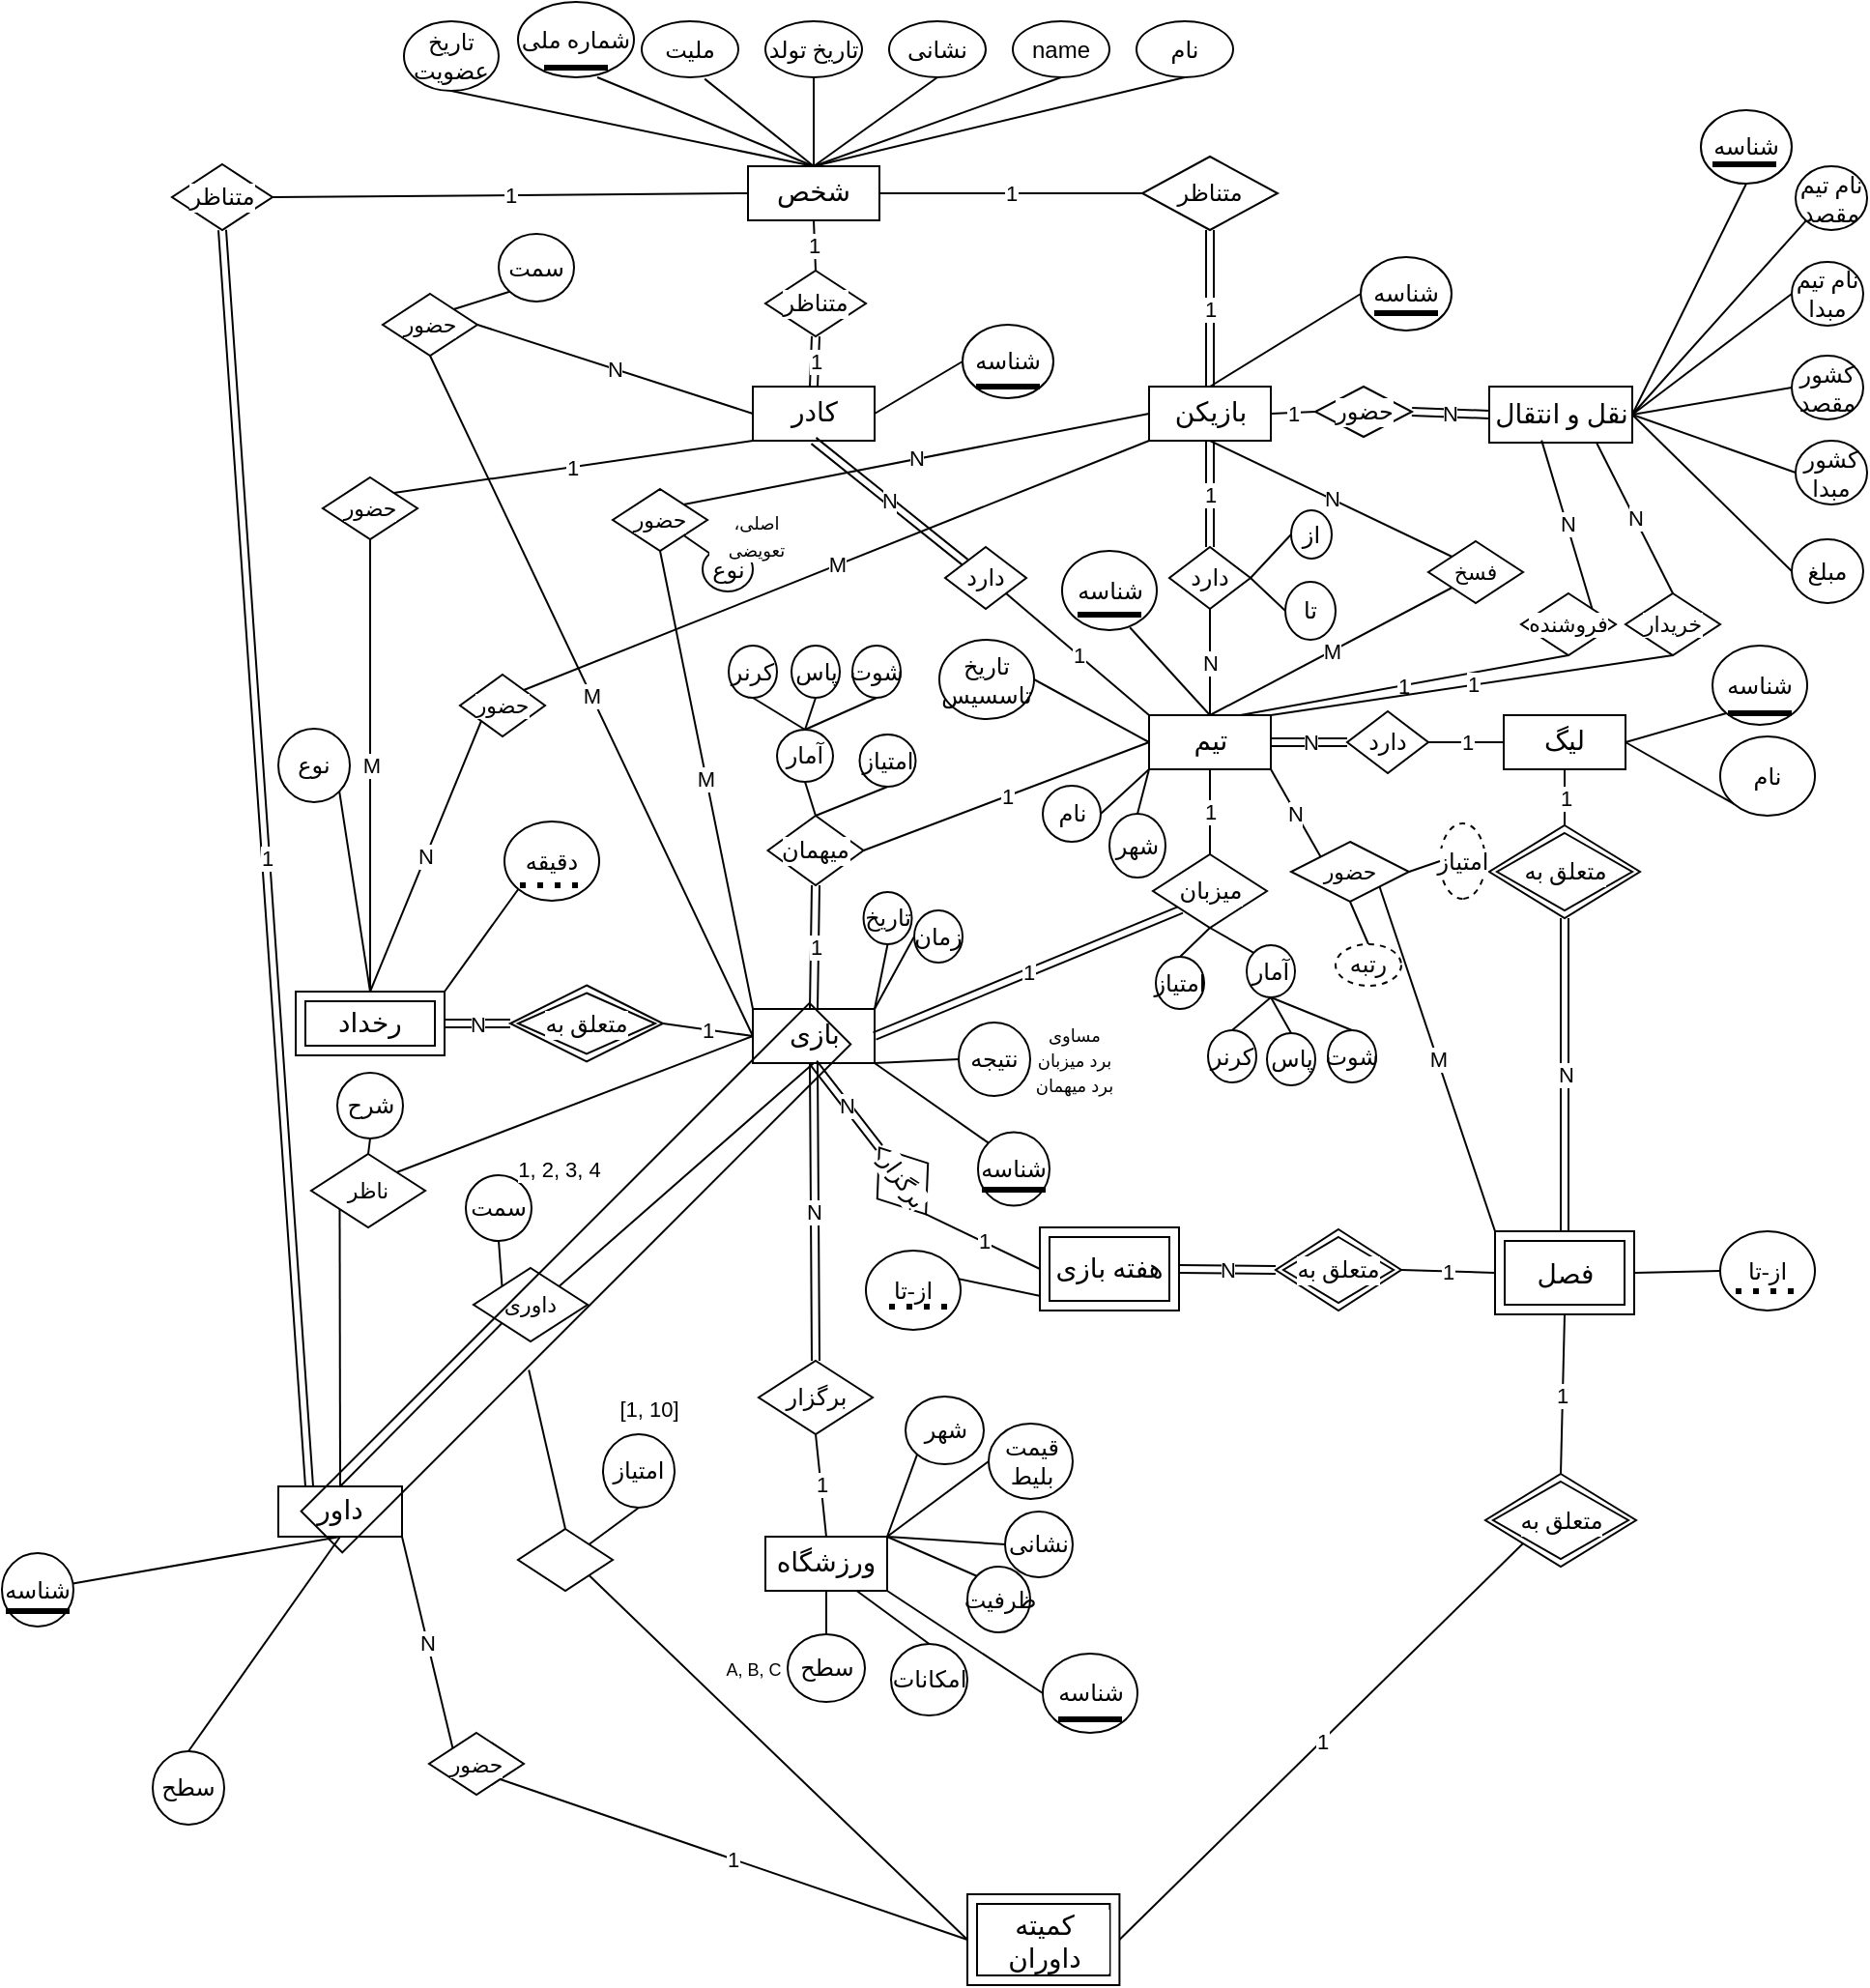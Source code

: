 <mxfile version="26.2.14">
  <diagram name="Page-1" id="QGLzVjwvEi-ANaYXZzGq">
    <mxGraphModel dx="991" dy="656" grid="0" gridSize="10" guides="1" tooltips="1" connect="1" arrows="1" fold="1" page="1" pageScale="1" pageWidth="1920" pageHeight="1200" math="0" shadow="0">
      <root>
        <mxCell id="0" />
        <mxCell id="1" parent="0" />
        <mxCell id="MN1CiRBbR8H1fu0ibKLE-16" style="edgeStyle=none;shape=connector;rounded=0;orthogonalLoop=1;jettySize=auto;html=1;exitX=0.5;exitY=0;exitDx=0;exitDy=0;entryX=0.5;entryY=1;entryDx=0;entryDy=0;strokeColor=default;align=center;verticalAlign=middle;fontFamily=Helvetica;fontSize=11;fontColor=default;labelBackgroundColor=default;startFill=0;endArrow=none;" parent="1" source="MN1CiRBbR8H1fu0ibKLE-2" target="MN1CiRBbR8H1fu0ibKLE-13" edge="1">
          <mxGeometry relative="1" as="geometry" />
        </mxCell>
        <mxCell id="MN1CiRBbR8H1fu0ibKLE-19" style="edgeStyle=none;shape=connector;rounded=0;orthogonalLoop=1;jettySize=auto;html=1;exitX=0.5;exitY=0;exitDx=0;exitDy=0;entryX=0.5;entryY=1;entryDx=0;entryDy=0;strokeColor=default;align=center;verticalAlign=middle;fontFamily=Helvetica;fontSize=11;fontColor=default;labelBackgroundColor=default;startFill=0;endArrow=none;" parent="1" source="MN1CiRBbR8H1fu0ibKLE-2" target="MN1CiRBbR8H1fu0ibKLE-9" edge="1">
          <mxGeometry relative="1" as="geometry" />
        </mxCell>
        <mxCell id="MN1CiRBbR8H1fu0ibKLE-20" style="edgeStyle=none;shape=connector;rounded=0;orthogonalLoop=1;jettySize=auto;html=1;exitX=0.5;exitY=0;exitDx=0;exitDy=0;entryX=0.5;entryY=1;entryDx=0;entryDy=0;strokeColor=default;align=center;verticalAlign=middle;fontFamily=Helvetica;fontSize=11;fontColor=default;labelBackgroundColor=default;startFill=0;endArrow=none;" parent="1" source="MN1CiRBbR8H1fu0ibKLE-2" target="MN1CiRBbR8H1fu0ibKLE-14" edge="1">
          <mxGeometry relative="1" as="geometry" />
        </mxCell>
        <mxCell id="MN1CiRBbR8H1fu0ibKLE-21" style="edgeStyle=none;shape=connector;rounded=0;orthogonalLoop=1;jettySize=auto;html=1;exitX=0.5;exitY=0;exitDx=0;exitDy=0;entryX=0.5;entryY=1;entryDx=0;entryDy=0;strokeColor=default;align=center;verticalAlign=middle;fontFamily=Helvetica;fontSize=11;fontColor=default;labelBackgroundColor=default;startFill=0;endArrow=none;" parent="1" source="MN1CiRBbR8H1fu0ibKLE-2" target="MN1CiRBbR8H1fu0ibKLE-5" edge="1">
          <mxGeometry relative="1" as="geometry" />
        </mxCell>
        <mxCell id="MN1CiRBbR8H1fu0ibKLE-27" value="1" style="edgeStyle=none;shape=connector;rounded=0;orthogonalLoop=1;jettySize=auto;html=1;exitX=1;exitY=0.5;exitDx=0;exitDy=0;entryX=0;entryY=0.5;entryDx=0;entryDy=0;strokeColor=default;align=center;verticalAlign=middle;fontFamily=Helvetica;fontSize=11;fontColor=default;labelBackgroundColor=default;startFill=0;endArrow=none;" parent="1" source="MN1CiRBbR8H1fu0ibKLE-2" target="MN1CiRBbR8H1fu0ibKLE-24" edge="1">
          <mxGeometry relative="1" as="geometry" />
        </mxCell>
        <mxCell id="MN1CiRBbR8H1fu0ibKLE-41" value="1" style="edgeStyle=none;shape=connector;rounded=0;orthogonalLoop=1;jettySize=auto;html=1;exitX=0.5;exitY=1;exitDx=0;exitDy=0;entryX=0.5;entryY=0;entryDx=0;entryDy=0;strokeColor=default;align=center;verticalAlign=middle;fontFamily=Helvetica;fontSize=11;fontColor=default;labelBackgroundColor=default;startFill=0;endArrow=none;" parent="1" source="MN1CiRBbR8H1fu0ibKLE-2" target="MN1CiRBbR8H1fu0ibKLE-38" edge="1">
          <mxGeometry relative="1" as="geometry" />
        </mxCell>
        <mxCell id="K9c3699JtVxY8OUxqaeo-57" value="1" style="edgeStyle=none;shape=connector;rounded=0;orthogonalLoop=1;jettySize=auto;html=1;exitX=0;exitY=0.5;exitDx=0;exitDy=0;entryX=1;entryY=0.5;entryDx=0;entryDy=0;strokeColor=default;align=center;verticalAlign=middle;fontFamily=Helvetica;fontSize=11;fontColor=default;labelBackgroundColor=default;startFill=0;endArrow=none;" parent="1" source="MN1CiRBbR8H1fu0ibKLE-2" target="K9c3699JtVxY8OUxqaeo-56" edge="1">
          <mxGeometry relative="1" as="geometry" />
        </mxCell>
        <mxCell id="MN1CiRBbR8H1fu0ibKLE-2" value="&lt;font face=&quot;Amiri&quot; style=&quot;font-size: 14px;&quot; data-font-src=&quot;https://fonts.googleapis.com/css?family=Amiri&quot;&gt;شخص&lt;/font&gt;" style="whiteSpace=wrap;html=1;align=center;" parent="1" vertex="1">
          <mxGeometry x="873" y="194" width="68" height="28" as="geometry" />
        </mxCell>
        <mxCell id="MN1CiRBbR8H1fu0ibKLE-5" value="&lt;font face=&quot;Amiri&quot; data-font-src=&quot;https://fonts.googleapis.com/css?family=Amiri&quot;&gt;نام&lt;/font&gt;" style="ellipse;whiteSpace=wrap;html=1;align=center;" parent="1" vertex="1">
          <mxGeometry x="1074" y="119" width="50" height="29" as="geometry" />
        </mxCell>
        <mxCell id="MN1CiRBbR8H1fu0ibKLE-9" value="&lt;font face=&quot;Amiri&quot;&gt;تاریخ عضویت&lt;/font&gt;" style="ellipse;whiteSpace=wrap;html=1;align=center;" parent="1" vertex="1">
          <mxGeometry x="695" y="119" width="49" height="36" as="geometry" />
        </mxCell>
        <mxCell id="MN1CiRBbR8H1fu0ibKLE-10" value="&lt;font face=&quot;Amiri&quot;&gt;شماره ملی&lt;/font&gt;" style="ellipse;whiteSpace=wrap;html=1;align=center;" parent="1" vertex="1">
          <mxGeometry x="754" y="109" width="60" height="39" as="geometry" />
        </mxCell>
        <mxCell id="MN1CiRBbR8H1fu0ibKLE-11" value="&lt;font face=&quot;Amiri&quot;&gt;ملیت&lt;/font&gt;" style="ellipse;whiteSpace=wrap;html=1;align=center;" parent="1" vertex="1">
          <mxGeometry x="818" y="119" width="50" height="29" as="geometry" />
        </mxCell>
        <mxCell id="MN1CiRBbR8H1fu0ibKLE-15" style="rounded=0;orthogonalLoop=1;jettySize=auto;html=1;exitX=0.5;exitY=1;exitDx=0;exitDy=0;entryX=0.5;entryY=0;entryDx=0;entryDy=0;endArrow=none;startFill=0;" parent="1" source="MN1CiRBbR8H1fu0ibKLE-12" target="MN1CiRBbR8H1fu0ibKLE-2" edge="1">
          <mxGeometry relative="1" as="geometry" />
        </mxCell>
        <mxCell id="MN1CiRBbR8H1fu0ibKLE-12" value="&lt;font face=&quot;Amiri&quot;&gt;تاریخ تولد&lt;/font&gt;" style="ellipse;whiteSpace=wrap;html=1;align=center;" parent="1" vertex="1">
          <mxGeometry x="882" y="119" width="50" height="29" as="geometry" />
        </mxCell>
        <mxCell id="MN1CiRBbR8H1fu0ibKLE-13" value="&lt;font data-font-src=&quot;https://fonts.googleapis.com/css?family=Amiri&quot; face=&quot;Amiri&quot;&gt;نشانی&lt;/font&gt;" style="ellipse;whiteSpace=wrap;html=1;align=center;" parent="1" vertex="1">
          <mxGeometry x="946" y="119" width="50" height="29" as="geometry" />
        </mxCell>
        <mxCell id="MN1CiRBbR8H1fu0ibKLE-14" value="&lt;font face=&quot;Helvetica&quot;&gt;name&lt;/font&gt;" style="ellipse;whiteSpace=wrap;html=1;align=center;" parent="1" vertex="1">
          <mxGeometry x="1010" y="119" width="50" height="29" as="geometry" />
        </mxCell>
        <mxCell id="MN1CiRBbR8H1fu0ibKLE-17" style="edgeStyle=none;shape=connector;rounded=0;orthogonalLoop=1;jettySize=auto;html=1;exitX=0.5;exitY=0;exitDx=0;exitDy=0;entryX=0.652;entryY=1.028;entryDx=0;entryDy=0;entryPerimeter=0;strokeColor=default;align=center;verticalAlign=middle;fontFamily=Helvetica;fontSize=11;fontColor=default;labelBackgroundColor=default;startFill=0;endArrow=none;" parent="1" source="MN1CiRBbR8H1fu0ibKLE-2" target="MN1CiRBbR8H1fu0ibKLE-11" edge="1">
          <mxGeometry relative="1" as="geometry" />
        </mxCell>
        <mxCell id="MN1CiRBbR8H1fu0ibKLE-18" style="edgeStyle=none;shape=connector;rounded=0;orthogonalLoop=1;jettySize=auto;html=1;exitX=0.5;exitY=0;exitDx=0;exitDy=0;entryX=0.684;entryY=1;entryDx=0;entryDy=0;entryPerimeter=0;strokeColor=default;align=center;verticalAlign=middle;fontFamily=Helvetica;fontSize=11;fontColor=default;labelBackgroundColor=default;startFill=0;endArrow=none;" parent="1" source="MN1CiRBbR8H1fu0ibKLE-2" target="MN1CiRBbR8H1fu0ibKLE-10" edge="1">
          <mxGeometry relative="1" as="geometry" />
        </mxCell>
        <mxCell id="MN1CiRBbR8H1fu0ibKLE-22" value="" style="endArrow=none;html=1;rounded=0;strokeColor=default;align=center;verticalAlign=middle;fontFamily=Helvetica;fontSize=11;fontColor=default;labelBackgroundColor=default;strokeWidth=3;" parent="1" edge="1">
          <mxGeometry width="50" height="50" relative="1" as="geometry">
            <mxPoint x="767.5" y="143" as="sourcePoint" />
            <mxPoint x="800.5" y="143" as="targetPoint" />
          </mxGeometry>
        </mxCell>
        <mxCell id="MN1CiRBbR8H1fu0ibKLE-32" style="edgeStyle=none;shape=connector;rounded=0;orthogonalLoop=1;jettySize=auto;html=1;exitX=0.5;exitY=0;exitDx=0;exitDy=0;entryX=0;entryY=0.5;entryDx=0;entryDy=0;strokeColor=default;align=center;verticalAlign=middle;fontFamily=Helvetica;fontSize=11;fontColor=default;labelBackgroundColor=default;startFill=0;endArrow=none;" parent="1" source="MN1CiRBbR8H1fu0ibKLE-23" target="MN1CiRBbR8H1fu0ibKLE-30" edge="1">
          <mxGeometry relative="1" as="geometry" />
        </mxCell>
        <mxCell id="K9c3699JtVxY8OUxqaeo-6" value="N" style="rounded=0;orthogonalLoop=1;jettySize=auto;html=1;exitX=0;exitY=0.5;exitDx=0;exitDy=0;entryX=1;entryY=0;entryDx=0;entryDy=0;endArrow=none;startFill=0;" parent="1" source="MN1CiRBbR8H1fu0ibKLE-23" target="K9c3699JtVxY8OUxqaeo-4" edge="1">
          <mxGeometry relative="1" as="geometry" />
        </mxCell>
        <mxCell id="K9c3699JtVxY8OUxqaeo-39" value="M" style="edgeStyle=none;shape=connector;rounded=0;orthogonalLoop=1;jettySize=auto;html=1;exitX=0;exitY=1;exitDx=0;exitDy=0;entryX=1;entryY=0;entryDx=0;entryDy=0;strokeColor=default;align=center;verticalAlign=middle;fontFamily=Helvetica;fontSize=11;fontColor=default;labelBackgroundColor=default;startFill=0;endArrow=none;" parent="1" source="MN1CiRBbR8H1fu0ibKLE-23" target="K9c3699JtVxY8OUxqaeo-36" edge="1">
          <mxGeometry relative="1" as="geometry" />
        </mxCell>
        <mxCell id="hIyoUBsOdVbQB3T2yOtr-34" value="1" style="edgeStyle=none;shape=connector;rounded=0;orthogonalLoop=1;jettySize=auto;html=1;exitX=1;exitY=0.5;exitDx=0;exitDy=0;entryX=0;entryY=0.5;entryDx=0;entryDy=0;strokeColor=default;align=center;verticalAlign=middle;fontFamily=Helvetica;fontSize=11;fontColor=default;labelBackgroundColor=default;startFill=0;endArrow=none;" parent="1" source="MN1CiRBbR8H1fu0ibKLE-23" target="hIyoUBsOdVbQB3T2yOtr-33" edge="1">
          <mxGeometry relative="1" as="geometry" />
        </mxCell>
        <mxCell id="MN1CiRBbR8H1fu0ibKLE-23" value="&lt;font data-font-src=&quot;https://fonts.googleapis.com/css?family=Amiri&quot; face=&quot;Amiri&quot; style=&quot;font-size: 14px;&quot;&gt;بازیکن&lt;/font&gt;" style="whiteSpace=wrap;html=1;align=center;fontFamily=Helvetica;fontSize=11;fontColor=default;labelBackgroundColor=default;" parent="1" vertex="1">
          <mxGeometry x="1080.5" y="308" width="63" height="28" as="geometry" />
        </mxCell>
        <mxCell id="MN1CiRBbR8H1fu0ibKLE-28" value="1" style="edgeStyle=none;shape=link;rounded=0;orthogonalLoop=1;jettySize=auto;html=1;exitX=0.5;exitY=1;exitDx=0;exitDy=0;entryX=0.5;entryY=0;entryDx=0;entryDy=0;strokeColor=default;align=center;verticalAlign=middle;fontFamily=Helvetica;fontSize=11;fontColor=default;labelBackgroundColor=default;startFill=0;endArrow=none;" parent="1" source="MN1CiRBbR8H1fu0ibKLE-24" target="MN1CiRBbR8H1fu0ibKLE-23" edge="1">
          <mxGeometry relative="1" as="geometry" />
        </mxCell>
        <mxCell id="MN1CiRBbR8H1fu0ibKLE-24" value="&lt;font style=&quot;font-size: 12px;&quot; data-font-src=&quot;https://fonts.googleapis.com/css?family=Amiri&quot; face=&quot;Amiri&quot;&gt;متناظر&lt;/font&gt;" style="shape=rhombus;perimeter=rhombusPerimeter;whiteSpace=wrap;html=1;align=center;fontFamily=Helvetica;fontSize=11;fontColor=default;labelBackgroundColor=default;" parent="1" vertex="1">
          <mxGeometry x="1077" y="189" width="70" height="38" as="geometry" />
        </mxCell>
        <mxCell id="MN1CiRBbR8H1fu0ibKLE-30" value="&lt;font data-font-src=&quot;https://fonts.googleapis.com/css?family=Amiri&quot; face=&quot;Amiri&quot;&gt;شناسه&lt;/font&gt;" style="ellipse;whiteSpace=wrap;html=1;align=center;" parent="1" vertex="1">
          <mxGeometry x="1190" y="241" width="47" height="38" as="geometry" />
        </mxCell>
        <mxCell id="MN1CiRBbR8H1fu0ibKLE-43" value="1" style="edgeStyle=none;shape=connector;rounded=0;orthogonalLoop=1;jettySize=auto;html=1;exitX=0;exitY=0;exitDx=0;exitDy=0;entryX=1;entryY=1;entryDx=0;entryDy=0;strokeColor=default;align=center;verticalAlign=middle;fontFamily=Helvetica;fontSize=11;fontColor=default;labelBackgroundColor=default;startFill=0;endArrow=none;" parent="1" source="MN1CiRBbR8H1fu0ibKLE-33" target="MN1CiRBbR8H1fu0ibKLE-42" edge="1">
          <mxGeometry relative="1" as="geometry" />
        </mxCell>
        <mxCell id="MN1CiRBbR8H1fu0ibKLE-58" value="1" style="edgeStyle=none;shape=connector;rounded=0;orthogonalLoop=1;jettySize=auto;html=1;exitX=0.5;exitY=1;exitDx=0;exitDy=0;entryX=0.5;entryY=0;entryDx=0;entryDy=0;strokeColor=default;align=center;verticalAlign=middle;fontFamily=Helvetica;fontSize=11;fontColor=default;labelBackgroundColor=default;startFill=0;endArrow=none;" parent="1" source="MN1CiRBbR8H1fu0ibKLE-33" target="MN1CiRBbR8H1fu0ibKLE-54" edge="1">
          <mxGeometry relative="1" as="geometry" />
        </mxCell>
        <mxCell id="MN1CiRBbR8H1fu0ibKLE-77" value="N" style="edgeStyle=none;shape=link;rounded=0;orthogonalLoop=1;jettySize=auto;html=1;exitX=1;exitY=0.5;exitDx=0;exitDy=0;entryX=0;entryY=0.5;entryDx=0;entryDy=0;strokeColor=default;align=center;verticalAlign=middle;fontFamily=Helvetica;fontSize=11;fontColor=default;labelBackgroundColor=default;startFill=0;endArrow=none;" parent="1" source="MN1CiRBbR8H1fu0ibKLE-33" target="MN1CiRBbR8H1fu0ibKLE-76" edge="1">
          <mxGeometry relative="1" as="geometry" />
        </mxCell>
        <mxCell id="MN1CiRBbR8H1fu0ibKLE-110" style="edgeStyle=none;shape=connector;rounded=0;orthogonalLoop=1;jettySize=auto;html=1;exitX=0;exitY=1;exitDx=0;exitDy=0;entryX=1;entryY=0.5;entryDx=0;entryDy=0;strokeColor=default;align=center;verticalAlign=middle;fontFamily=Helvetica;fontSize=11;fontColor=default;labelBackgroundColor=default;startFill=0;endArrow=none;" parent="1" source="MN1CiRBbR8H1fu0ibKLE-33" target="MN1CiRBbR8H1fu0ibKLE-107" edge="1">
          <mxGeometry relative="1" as="geometry" />
        </mxCell>
        <mxCell id="MN1CiRBbR8H1fu0ibKLE-111" style="edgeStyle=none;shape=connector;rounded=0;orthogonalLoop=1;jettySize=auto;html=1;exitX=0;exitY=1;exitDx=0;exitDy=0;entryX=0.5;entryY=0;entryDx=0;entryDy=0;strokeColor=default;align=center;verticalAlign=middle;fontFamily=Helvetica;fontSize=11;fontColor=default;labelBackgroundColor=default;startFill=0;endArrow=none;" parent="1" source="MN1CiRBbR8H1fu0ibKLE-33" target="MN1CiRBbR8H1fu0ibKLE-106" edge="1">
          <mxGeometry relative="1" as="geometry" />
        </mxCell>
        <mxCell id="MN1CiRBbR8H1fu0ibKLE-114" style="edgeStyle=none;shape=connector;rounded=0;orthogonalLoop=1;jettySize=auto;html=1;exitX=0;exitY=0.5;exitDx=0;exitDy=0;entryX=1;entryY=0.5;entryDx=0;entryDy=0;strokeColor=default;align=center;verticalAlign=middle;fontFamily=Helvetica;fontSize=11;fontColor=default;labelBackgroundColor=default;startFill=0;endArrow=none;" parent="1" source="MN1CiRBbR8H1fu0ibKLE-33" target="MN1CiRBbR8H1fu0ibKLE-113" edge="1">
          <mxGeometry relative="1" as="geometry" />
        </mxCell>
        <mxCell id="MN1CiRBbR8H1fu0ibKLE-120" value="N" style="edgeStyle=none;shape=connector;rounded=0;orthogonalLoop=1;jettySize=auto;html=1;exitX=1;exitY=1;exitDx=0;exitDy=0;entryX=0;entryY=0;entryDx=0;entryDy=0;strokeColor=default;align=center;verticalAlign=middle;fontFamily=Helvetica;fontSize=11;fontColor=default;labelBackgroundColor=default;startFill=0;endArrow=none;" parent="1" source="MN1CiRBbR8H1fu0ibKLE-33" target="MN1CiRBbR8H1fu0ibKLE-118" edge="1">
          <mxGeometry relative="1" as="geometry" />
        </mxCell>
        <mxCell id="MN1CiRBbR8H1fu0ibKLE-33" value="&lt;font style=&quot;font-size: 14px;&quot; face=&quot;Amiri&quot;&gt;تیم&lt;/font&gt;" style="whiteSpace=wrap;html=1;align=center;fontFamily=Helvetica;fontSize=11;fontColor=default;labelBackgroundColor=default;" parent="1" vertex="1">
          <mxGeometry x="1080.5" y="478" width="63" height="28" as="geometry" />
        </mxCell>
        <mxCell id="MN1CiRBbR8H1fu0ibKLE-35" value="N" style="edgeStyle=none;shape=connector;rounded=0;orthogonalLoop=1;jettySize=auto;html=1;exitX=0.5;exitY=1;exitDx=0;exitDy=0;entryX=0.5;entryY=0;entryDx=0;entryDy=0;strokeColor=default;align=center;verticalAlign=middle;fontFamily=Helvetica;fontSize=11;fontColor=default;labelBackgroundColor=default;startFill=0;endArrow=none;" parent="1" source="MN1CiRBbR8H1fu0ibKLE-34" target="MN1CiRBbR8H1fu0ibKLE-33" edge="1">
          <mxGeometry relative="1" as="geometry" />
        </mxCell>
        <mxCell id="MN1CiRBbR8H1fu0ibKLE-36" value="1" style="edgeStyle=none;shape=link;rounded=0;orthogonalLoop=1;jettySize=auto;html=1;exitX=0.5;exitY=0;exitDx=0;exitDy=0;entryX=0.5;entryY=1;entryDx=0;entryDy=0;strokeColor=default;align=center;verticalAlign=middle;fontFamily=Helvetica;fontSize=11;fontColor=default;labelBackgroundColor=default;startFill=0;endArrow=none;" parent="1" source="MN1CiRBbR8H1fu0ibKLE-34" target="MN1CiRBbR8H1fu0ibKLE-23" edge="1">
          <mxGeometry relative="1" as="geometry" />
        </mxCell>
        <mxCell id="hIyoUBsOdVbQB3T2yOtr-24" style="edgeStyle=none;shape=connector;rounded=0;orthogonalLoop=1;jettySize=auto;html=1;exitX=1;exitY=0.5;exitDx=0;exitDy=0;entryX=0;entryY=0.5;entryDx=0;entryDy=0;strokeColor=default;align=center;verticalAlign=middle;fontFamily=Helvetica;fontSize=11;fontColor=default;labelBackgroundColor=default;startFill=0;endArrow=none;" parent="1" source="MN1CiRBbR8H1fu0ibKLE-34" target="hIyoUBsOdVbQB3T2yOtr-22" edge="1">
          <mxGeometry relative="1" as="geometry" />
        </mxCell>
        <mxCell id="MN1CiRBbR8H1fu0ibKLE-34" value="&lt;font data-font-src=&quot;https://fonts.googleapis.com/css?family=Amiri&quot; face=&quot;Amiri&quot; style=&quot;font-size: 12px;&quot;&gt;دارد&lt;/font&gt;" style="shape=rhombus;perimeter=rhombusPerimeter;whiteSpace=wrap;html=1;align=center;fontFamily=Helvetica;fontSize=11;fontColor=default;labelBackgroundColor=default;" parent="1" vertex="1">
          <mxGeometry x="1091" y="391" width="42" height="32" as="geometry" />
        </mxCell>
        <mxCell id="MN1CiRBbR8H1fu0ibKLE-49" style="edgeStyle=none;shape=connector;rounded=0;orthogonalLoop=1;jettySize=auto;html=1;exitX=1;exitY=0.5;exitDx=0;exitDy=0;entryX=0;entryY=0.5;entryDx=0;entryDy=0;strokeColor=default;align=center;verticalAlign=middle;fontFamily=Helvetica;fontSize=11;fontColor=default;labelBackgroundColor=default;startFill=0;endArrow=none;" parent="1" source="MN1CiRBbR8H1fu0ibKLE-37" target="MN1CiRBbR8H1fu0ibKLE-46" edge="1">
          <mxGeometry relative="1" as="geometry" />
        </mxCell>
        <mxCell id="K9c3699JtVxY8OUxqaeo-32" value="1" style="edgeStyle=none;shape=connector;rounded=0;orthogonalLoop=1;jettySize=auto;html=1;exitX=0;exitY=1;exitDx=0;exitDy=0;entryX=1;entryY=0;entryDx=0;entryDy=0;strokeColor=default;align=center;verticalAlign=middle;fontFamily=Helvetica;fontSize=11;fontColor=default;labelBackgroundColor=default;startFill=0;endArrow=none;" parent="1" source="MN1CiRBbR8H1fu0ibKLE-37" target="K9c3699JtVxY8OUxqaeo-31" edge="1">
          <mxGeometry relative="1" as="geometry" />
        </mxCell>
        <mxCell id="MN1CiRBbR8H1fu0ibKLE-37" value="&lt;font data-font-src=&quot;https://fonts.googleapis.com/css?family=Amiri&quot; face=&quot;Amiri&quot; style=&quot;font-size: 14px;&quot;&gt;کادر&lt;/font&gt;" style="whiteSpace=wrap;html=1;align=center;fontFamily=Helvetica;fontSize=11;fontColor=default;labelBackgroundColor=default;" parent="1" vertex="1">
          <mxGeometry x="875.5" y="308" width="63" height="28" as="geometry" />
        </mxCell>
        <mxCell id="MN1CiRBbR8H1fu0ibKLE-40" value="1" style="edgeStyle=none;shape=link;rounded=0;orthogonalLoop=1;jettySize=auto;html=1;exitX=0.5;exitY=1;exitDx=0;exitDy=0;entryX=0.5;entryY=0;entryDx=0;entryDy=0;strokeColor=default;align=center;verticalAlign=middle;fontFamily=Helvetica;fontSize=11;fontColor=default;labelBackgroundColor=default;startFill=0;endArrow=none;" parent="1" source="MN1CiRBbR8H1fu0ibKLE-38" target="MN1CiRBbR8H1fu0ibKLE-37" edge="1">
          <mxGeometry relative="1" as="geometry" />
        </mxCell>
        <mxCell id="MN1CiRBbR8H1fu0ibKLE-38" value="&lt;font style=&quot;font-size: 12px;&quot; data-font-src=&quot;https://fonts.googleapis.com/css?family=Amiri&quot; face=&quot;Amiri&quot;&gt;متناظر&lt;/font&gt;" style="shape=rhombus;perimeter=rhombusPerimeter;whiteSpace=wrap;html=1;align=center;fontFamily=Helvetica;fontSize=11;fontColor=default;labelBackgroundColor=default;" parent="1" vertex="1">
          <mxGeometry x="882" y="248" width="52" height="34" as="geometry" />
        </mxCell>
        <mxCell id="MN1CiRBbR8H1fu0ibKLE-44" value="N" style="edgeStyle=none;shape=link;rounded=0;orthogonalLoop=1;jettySize=auto;html=1;exitX=0;exitY=0;exitDx=0;exitDy=0;entryX=0.5;entryY=1;entryDx=0;entryDy=0;strokeColor=default;align=center;verticalAlign=middle;fontFamily=Helvetica;fontSize=11;fontColor=default;labelBackgroundColor=default;startFill=0;endArrow=none;" parent="1" source="MN1CiRBbR8H1fu0ibKLE-42" target="MN1CiRBbR8H1fu0ibKLE-37" edge="1">
          <mxGeometry relative="1" as="geometry" />
        </mxCell>
        <mxCell id="MN1CiRBbR8H1fu0ibKLE-42" value="&lt;font data-font-src=&quot;https://fonts.googleapis.com/css?family=Amiri&quot; face=&quot;Amiri&quot; style=&quot;font-size: 12px;&quot;&gt;دارد&lt;/font&gt;" style="shape=rhombus;perimeter=rhombusPerimeter;whiteSpace=wrap;html=1;align=center;fontFamily=Helvetica;fontSize=11;fontColor=default;labelBackgroundColor=default;" parent="1" vertex="1">
          <mxGeometry x="975" y="391" width="42" height="32" as="geometry" />
        </mxCell>
        <mxCell id="MN1CiRBbR8H1fu0ibKLE-46" value="&lt;font data-font-src=&quot;https://fonts.googleapis.com/css?family=Amiri&quot; face=&quot;Amiri&quot;&gt;شناسه&lt;/font&gt;" style="ellipse;whiteSpace=wrap;html=1;align=center;" parent="1" vertex="1">
          <mxGeometry x="984" y="276" width="47" height="38" as="geometry" />
        </mxCell>
        <mxCell id="MN1CiRBbR8H1fu0ibKLE-47" value="" style="endArrow=none;html=1;rounded=0;strokeColor=default;align=center;verticalAlign=middle;fontFamily=Helvetica;fontSize=11;fontColor=default;labelBackgroundColor=default;strokeWidth=3;" parent="1" edge="1">
          <mxGeometry width="50" height="50" relative="1" as="geometry">
            <mxPoint x="991" y="308" as="sourcePoint" />
            <mxPoint x="1024" y="308" as="targetPoint" />
          </mxGeometry>
        </mxCell>
        <mxCell id="MN1CiRBbR8H1fu0ibKLE-68" style="edgeStyle=none;shape=connector;rounded=0;orthogonalLoop=1;jettySize=auto;html=1;exitX=1;exitY=0;exitDx=0;exitDy=0;entryX=0.5;entryY=1;entryDx=0;entryDy=0;strokeColor=default;align=center;verticalAlign=middle;fontFamily=Helvetica;fontSize=11;fontColor=default;labelBackgroundColor=default;startFill=0;endArrow=none;" parent="1" source="MN1CiRBbR8H1fu0ibKLE-50" target="MN1CiRBbR8H1fu0ibKLE-65" edge="1">
          <mxGeometry relative="1" as="geometry" />
        </mxCell>
        <mxCell id="MN1CiRBbR8H1fu0ibKLE-72" value="N" style="edgeStyle=none;shape=link;rounded=0;orthogonalLoop=1;jettySize=auto;html=1;exitX=0.5;exitY=1;exitDx=0;exitDy=0;entryX=0.5;entryY=0;entryDx=0;entryDy=0;strokeColor=default;align=center;verticalAlign=middle;fontFamily=Helvetica;fontSize=11;fontColor=default;labelBackgroundColor=default;startFill=0;endArrow=none;" parent="1" source="MN1CiRBbR8H1fu0ibKLE-50" target="MN1CiRBbR8H1fu0ibKLE-71" edge="1">
          <mxGeometry relative="1" as="geometry" />
        </mxCell>
        <mxCell id="K9c3699JtVxY8OUxqaeo-8" value="M" style="edgeStyle=none;shape=connector;rounded=0;orthogonalLoop=1;jettySize=auto;html=1;exitX=0;exitY=0;exitDx=0;exitDy=0;entryX=0.5;entryY=1;entryDx=0;entryDy=0;strokeColor=default;align=center;verticalAlign=middle;fontFamily=Helvetica;fontSize=11;fontColor=default;labelBackgroundColor=default;startFill=0;endArrow=none;" parent="1" source="MN1CiRBbR8H1fu0ibKLE-50" target="K9c3699JtVxY8OUxqaeo-4" edge="1">
          <mxGeometry relative="1" as="geometry" />
        </mxCell>
        <mxCell id="K9c3699JtVxY8OUxqaeo-12" value="M" style="edgeStyle=none;shape=connector;rounded=0;orthogonalLoop=1;jettySize=auto;html=1;exitX=0;exitY=0.5;exitDx=0;exitDy=0;entryX=0.5;entryY=1;entryDx=0;entryDy=0;strokeColor=default;align=center;verticalAlign=middle;fontFamily=Helvetica;fontSize=11;fontColor=default;labelBackgroundColor=default;startFill=0;endArrow=none;" parent="1" source="MN1CiRBbR8H1fu0ibKLE-50" target="K9c3699JtVxY8OUxqaeo-11" edge="1">
          <mxGeometry relative="1" as="geometry" />
        </mxCell>
        <mxCell id="K9c3699JtVxY8OUxqaeo-25" value="1" style="edgeStyle=none;shape=connector;rounded=0;orthogonalLoop=1;jettySize=auto;html=1;exitX=0;exitY=0.5;exitDx=0;exitDy=0;entryX=1;entryY=0.5;entryDx=0;entryDy=0;strokeColor=default;align=center;verticalAlign=middle;fontFamily=Helvetica;fontSize=11;fontColor=default;labelBackgroundColor=default;startFill=0;endArrow=none;" parent="1" source="MN1CiRBbR8H1fu0ibKLE-50" target="K9c3699JtVxY8OUxqaeo-22" edge="1">
          <mxGeometry relative="1" as="geometry" />
        </mxCell>
        <mxCell id="K9c3699JtVxY8OUxqaeo-47" style="edgeStyle=none;shape=connector;rounded=0;orthogonalLoop=1;jettySize=auto;html=1;exitX=1;exitY=1;exitDx=0;exitDy=0;entryX=0;entryY=0.5;entryDx=0;entryDy=0;strokeColor=default;align=center;verticalAlign=middle;fontFamily=Helvetica;fontSize=11;fontColor=default;labelBackgroundColor=default;startFill=0;endArrow=none;" parent="1" source="MN1CiRBbR8H1fu0ibKLE-50" target="K9c3699JtVxY8OUxqaeo-43" edge="1">
          <mxGeometry relative="1" as="geometry" />
        </mxCell>
        <mxCell id="cttu95DVh9DoGcVbJHbc-3" style="edgeStyle=none;shape=connector;rounded=0;orthogonalLoop=1;jettySize=auto;html=1;exitX=0.5;exitY=1;exitDx=0;exitDy=0;entryX=1;entryY=0;entryDx=0;entryDy=0;strokeColor=default;align=center;verticalAlign=middle;fontFamily=Helvetica;fontSize=11;fontColor=default;labelBackgroundColor=default;startFill=0;endArrow=none;" edge="1" parent="1" source="MN1CiRBbR8H1fu0ibKLE-50" target="cttu95DVh9DoGcVbJHbc-2">
          <mxGeometry relative="1" as="geometry" />
        </mxCell>
        <mxCell id="cttu95DVh9DoGcVbJHbc-39" style="edgeStyle=none;shape=connector;rounded=0;orthogonalLoop=1;jettySize=auto;html=1;exitX=1;exitY=1;exitDx=0;exitDy=0;entryX=0;entryY=0;entryDx=0;entryDy=0;strokeColor=default;align=center;verticalAlign=middle;fontFamily=Helvetica;fontSize=11;fontColor=default;labelBackgroundColor=default;startFill=0;endArrow=none;" edge="1" parent="1" source="MN1CiRBbR8H1fu0ibKLE-50" target="cttu95DVh9DoGcVbJHbc-36">
          <mxGeometry relative="1" as="geometry" />
        </mxCell>
        <mxCell id="MN1CiRBbR8H1fu0ibKLE-50" value="&lt;font data-font-src=&quot;https://fonts.googleapis.com/css?family=Amiri&quot; face=&quot;Amiri&quot; style=&quot;font-size: 14px;&quot;&gt;بازی&lt;/font&gt;" style="whiteSpace=wrap;html=1;align=center;fontFamily=Helvetica;fontSize=11;fontColor=default;labelBackgroundColor=default;" parent="1" vertex="1">
          <mxGeometry x="875.5" y="630" width="63" height="28" as="geometry" />
        </mxCell>
        <mxCell id="MN1CiRBbR8H1fu0ibKLE-55" value="1" style="edgeStyle=none;shape=link;rounded=0;orthogonalLoop=1;jettySize=auto;html=1;exitX=0.5;exitY=1;exitDx=0;exitDy=0;entryX=0.5;entryY=0;entryDx=0;entryDy=0;strokeColor=default;align=center;verticalAlign=middle;fontFamily=Helvetica;fontSize=11;fontColor=default;labelBackgroundColor=default;startFill=0;endArrow=none;" parent="1" source="MN1CiRBbR8H1fu0ibKLE-52" target="MN1CiRBbR8H1fu0ibKLE-50" edge="1">
          <mxGeometry relative="1" as="geometry" />
        </mxCell>
        <mxCell id="MN1CiRBbR8H1fu0ibKLE-56" value="1" style="edgeStyle=none;shape=connector;rounded=0;orthogonalLoop=1;jettySize=auto;html=1;exitX=1;exitY=0.5;exitDx=0;exitDy=0;entryX=0;entryY=0.5;entryDx=0;entryDy=0;strokeColor=default;align=center;verticalAlign=middle;fontFamily=Helvetica;fontSize=11;fontColor=default;labelBackgroundColor=default;startFill=0;endArrow=none;" parent="1" source="MN1CiRBbR8H1fu0ibKLE-52" target="MN1CiRBbR8H1fu0ibKLE-33" edge="1">
          <mxGeometry relative="1" as="geometry" />
        </mxCell>
        <mxCell id="K9c3699JtVxY8OUxqaeo-17" style="edgeStyle=none;shape=connector;rounded=0;orthogonalLoop=1;jettySize=auto;html=1;exitX=0.5;exitY=0;exitDx=0;exitDy=0;entryX=0.5;entryY=1;entryDx=0;entryDy=0;strokeColor=default;align=center;verticalAlign=middle;fontFamily=Helvetica;fontSize=11;fontColor=default;labelBackgroundColor=default;startFill=0;endArrow=none;" parent="1" source="MN1CiRBbR8H1fu0ibKLE-52" target="K9c3699JtVxY8OUxqaeo-16" edge="1">
          <mxGeometry relative="1" as="geometry" />
        </mxCell>
        <mxCell id="MN1CiRBbR8H1fu0ibKLE-52" value="&lt;font style=&quot;font-size: 12px;&quot; face=&quot;Amiri&quot;&gt;میهمان&lt;/font&gt;" style="shape=rhombus;perimeter=rhombusPerimeter;whiteSpace=wrap;html=1;align=center;fontFamily=Helvetica;fontSize=11;fontColor=default;labelBackgroundColor=default;" parent="1" vertex="1">
          <mxGeometry x="883.25" y="530" width="49.5" height="36" as="geometry" />
        </mxCell>
        <mxCell id="MN1CiRBbR8H1fu0ibKLE-59" value="1" style="edgeStyle=none;shape=link;rounded=0;orthogonalLoop=1;jettySize=auto;html=1;exitX=0;exitY=1;exitDx=0;exitDy=0;entryX=1;entryY=0.5;entryDx=0;entryDy=0;strokeColor=default;align=center;verticalAlign=middle;fontFamily=Helvetica;fontSize=11;fontColor=default;labelBackgroundColor=default;startFill=0;endArrow=none;" parent="1" source="MN1CiRBbR8H1fu0ibKLE-54" target="MN1CiRBbR8H1fu0ibKLE-50" edge="1">
          <mxGeometry relative="1" as="geometry" />
        </mxCell>
        <mxCell id="MN1CiRBbR8H1fu0ibKLE-117" style="edgeStyle=none;shape=connector;rounded=0;orthogonalLoop=1;jettySize=auto;html=1;exitX=0.5;exitY=1;exitDx=0;exitDy=0;entryX=0;entryY=0;entryDx=0;entryDy=0;strokeColor=default;align=center;verticalAlign=middle;fontFamily=Helvetica;fontSize=11;fontColor=default;labelBackgroundColor=default;startFill=0;endArrow=none;" parent="1" source="MN1CiRBbR8H1fu0ibKLE-54" target="MN1CiRBbR8H1fu0ibKLE-61" edge="1">
          <mxGeometry relative="1" as="geometry" />
        </mxCell>
        <mxCell id="K9c3699JtVxY8OUxqaeo-20" style="edgeStyle=none;shape=connector;rounded=0;orthogonalLoop=1;jettySize=auto;html=1;exitX=0.5;exitY=1;exitDx=0;exitDy=0;entryX=0.5;entryY=0;entryDx=0;entryDy=0;strokeColor=default;align=center;verticalAlign=middle;fontFamily=Helvetica;fontSize=11;fontColor=default;labelBackgroundColor=default;startFill=0;endArrow=none;" parent="1" source="MN1CiRBbR8H1fu0ibKLE-54" target="K9c3699JtVxY8OUxqaeo-18" edge="1">
          <mxGeometry relative="1" as="geometry" />
        </mxCell>
        <mxCell id="MN1CiRBbR8H1fu0ibKLE-54" value="&lt;font style=&quot;font-size: 12px;&quot; face=&quot;Amiri&quot;&gt;میزبان&lt;/font&gt;" style="shape=rhombus;perimeter=rhombusPerimeter;whiteSpace=wrap;html=1;align=center;fontFamily=Helvetica;fontSize=11;fontColor=default;labelBackgroundColor=default;" parent="1" vertex="1">
          <mxGeometry x="1082.5" y="550" width="59" height="38" as="geometry" />
        </mxCell>
        <mxCell id="MN1CiRBbR8H1fu0ibKLE-61" value="&lt;font face=&quot;Amiri&quot;&gt;آمار&lt;/font&gt;" style="ellipse;whiteSpace=wrap;html=1;align=center;" parent="1" vertex="1">
          <mxGeometry x="1131" y="597" width="25" height="27" as="geometry" />
        </mxCell>
        <mxCell id="MN1CiRBbR8H1fu0ibKLE-63" style="edgeStyle=none;shape=connector;rounded=0;orthogonalLoop=1;jettySize=auto;html=1;exitX=0.5;exitY=1;exitDx=0;exitDy=0;entryX=0.5;entryY=0;entryDx=0;entryDy=0;strokeColor=default;align=center;verticalAlign=middle;fontFamily=Helvetica;fontSize=11;fontColor=default;labelBackgroundColor=default;startFill=0;endArrow=none;" parent="1" source="MN1CiRBbR8H1fu0ibKLE-62" target="MN1CiRBbR8H1fu0ibKLE-52" edge="1">
          <mxGeometry relative="1" as="geometry" />
        </mxCell>
        <mxCell id="hgn5-UgbgFa5v8DhDo9k-5" style="rounded=0;orthogonalLoop=1;jettySize=auto;html=1;exitX=0.5;exitY=0;exitDx=0;exitDy=0;entryX=0.5;entryY=1;entryDx=0;entryDy=0;endArrow=none;startFill=0;" parent="1" source="MN1CiRBbR8H1fu0ibKLE-62" target="hgn5-UgbgFa5v8DhDo9k-3" edge="1">
          <mxGeometry relative="1" as="geometry" />
        </mxCell>
        <mxCell id="hgn5-UgbgFa5v8DhDo9k-6" style="rounded=0;orthogonalLoop=1;jettySize=auto;html=1;exitX=0.5;exitY=0;exitDx=0;exitDy=0;entryX=0.5;entryY=1;entryDx=0;entryDy=0;endArrow=none;startFill=0;" parent="1" source="MN1CiRBbR8H1fu0ibKLE-62" target="hgn5-UgbgFa5v8DhDo9k-2" edge="1">
          <mxGeometry relative="1" as="geometry" />
        </mxCell>
        <mxCell id="hgn5-UgbgFa5v8DhDo9k-7" style="edgeStyle=none;shape=connector;rounded=0;orthogonalLoop=1;jettySize=auto;html=1;exitX=0.5;exitY=0;exitDx=0;exitDy=0;entryX=0.5;entryY=1;entryDx=0;entryDy=0;strokeColor=default;align=center;verticalAlign=middle;fontFamily=Helvetica;fontSize=11;fontColor=default;labelBackgroundColor=default;startFill=0;endArrow=none;" parent="1" source="MN1CiRBbR8H1fu0ibKLE-62" target="hgn5-UgbgFa5v8DhDo9k-1" edge="1">
          <mxGeometry relative="1" as="geometry" />
        </mxCell>
        <mxCell id="MN1CiRBbR8H1fu0ibKLE-62" value="&lt;font face=&quot;Amiri&quot;&gt;آمار&lt;/font&gt;" style="ellipse;whiteSpace=wrap;html=1;align=center;" parent="1" vertex="1">
          <mxGeometry x="888" y="485.5" width="29" height="27" as="geometry" />
        </mxCell>
        <mxCell id="MN1CiRBbR8H1fu0ibKLE-65" value="&lt;font face=&quot;Amiri&quot;&gt;تاریخ&lt;/font&gt;" style="ellipse;whiteSpace=wrap;html=1;align=center;" parent="1" vertex="1">
          <mxGeometry x="932.75" y="569.5" width="25" height="27" as="geometry" />
        </mxCell>
        <mxCell id="MN1CiRBbR8H1fu0ibKLE-69" style="edgeStyle=none;shape=connector;rounded=0;orthogonalLoop=1;jettySize=auto;html=1;exitX=0;exitY=0.5;exitDx=0;exitDy=0;entryX=1;entryY=0;entryDx=0;entryDy=0;strokeColor=default;align=center;verticalAlign=middle;fontFamily=Helvetica;fontSize=11;fontColor=default;labelBackgroundColor=default;startFill=0;endArrow=none;" parent="1" source="MN1CiRBbR8H1fu0ibKLE-67" target="MN1CiRBbR8H1fu0ibKLE-50" edge="1">
          <mxGeometry relative="1" as="geometry" />
        </mxCell>
        <mxCell id="MN1CiRBbR8H1fu0ibKLE-67" value="&lt;font face=&quot;Amiri&quot;&gt;زمان&lt;/font&gt;" style="ellipse;whiteSpace=wrap;html=1;align=center;" parent="1" vertex="1">
          <mxGeometry x="959" y="579" width="25" height="27" as="geometry" />
        </mxCell>
        <mxCell id="MN1CiRBbR8H1fu0ibKLE-136" style="edgeStyle=none;shape=connector;rounded=0;orthogonalLoop=1;jettySize=auto;html=1;exitX=1;exitY=0;exitDx=0;exitDy=0;entryX=0;entryY=1;entryDx=0;entryDy=0;strokeColor=default;align=center;verticalAlign=middle;fontFamily=Helvetica;fontSize=11;fontColor=default;labelBackgroundColor=default;startFill=0;endArrow=none;" parent="1" source="MN1CiRBbR8H1fu0ibKLE-70" target="MN1CiRBbR8H1fu0ibKLE-131" edge="1">
          <mxGeometry relative="1" as="geometry" />
        </mxCell>
        <mxCell id="MN1CiRBbR8H1fu0ibKLE-137" style="edgeStyle=none;shape=connector;rounded=0;orthogonalLoop=1;jettySize=auto;html=1;exitX=1;exitY=0;exitDx=0;exitDy=0;entryX=0;entryY=0.5;entryDx=0;entryDy=0;strokeColor=default;align=center;verticalAlign=middle;fontFamily=Helvetica;fontSize=11;fontColor=default;labelBackgroundColor=default;startFill=0;endArrow=none;" parent="1" source="MN1CiRBbR8H1fu0ibKLE-70" target="MN1CiRBbR8H1fu0ibKLE-130" edge="1">
          <mxGeometry relative="1" as="geometry" />
        </mxCell>
        <mxCell id="MN1CiRBbR8H1fu0ibKLE-138" style="edgeStyle=none;shape=connector;rounded=0;orthogonalLoop=1;jettySize=auto;html=1;exitX=1;exitY=0;exitDx=0;exitDy=0;entryX=0;entryY=0;entryDx=0;entryDy=0;strokeColor=default;align=center;verticalAlign=middle;fontFamily=Helvetica;fontSize=11;fontColor=default;labelBackgroundColor=default;startFill=0;endArrow=none;" parent="1" source="MN1CiRBbR8H1fu0ibKLE-70" target="MN1CiRBbR8H1fu0ibKLE-129" edge="1">
          <mxGeometry relative="1" as="geometry" />
        </mxCell>
        <mxCell id="MN1CiRBbR8H1fu0ibKLE-139" style="edgeStyle=none;shape=connector;rounded=0;orthogonalLoop=1;jettySize=auto;html=1;exitX=1;exitY=0;exitDx=0;exitDy=0;entryX=0;entryY=0.5;entryDx=0;entryDy=0;strokeColor=default;align=center;verticalAlign=middle;fontFamily=Helvetica;fontSize=11;fontColor=default;labelBackgroundColor=default;startFill=0;endArrow=none;" parent="1" source="MN1CiRBbR8H1fu0ibKLE-70" target="MN1CiRBbR8H1fu0ibKLE-125" edge="1">
          <mxGeometry relative="1" as="geometry" />
        </mxCell>
        <mxCell id="K9c3699JtVxY8OUxqaeo-48" style="edgeStyle=none;shape=connector;rounded=0;orthogonalLoop=1;jettySize=auto;html=1;exitX=1;exitY=1;exitDx=0;exitDy=0;entryX=0;entryY=0.5;entryDx=0;entryDy=0;strokeColor=default;align=center;verticalAlign=middle;fontFamily=Helvetica;fontSize=11;fontColor=default;labelBackgroundColor=default;startFill=0;endArrow=none;" parent="1" source="MN1CiRBbR8H1fu0ibKLE-70" target="MN1CiRBbR8H1fu0ibKLE-133" edge="1">
          <mxGeometry relative="1" as="geometry" />
        </mxCell>
        <mxCell id="hgn5-UgbgFa5v8DhDo9k-11" style="edgeStyle=none;shape=connector;rounded=0;orthogonalLoop=1;jettySize=auto;html=1;exitX=0.5;exitY=1;exitDx=0;exitDy=0;entryX=0.5;entryY=0;entryDx=0;entryDy=0;strokeColor=default;align=center;verticalAlign=middle;fontFamily=Helvetica;fontSize=11;fontColor=default;labelBackgroundColor=default;startFill=0;endArrow=none;" parent="1" source="MN1CiRBbR8H1fu0ibKLE-70" target="MN1CiRBbR8H1fu0ibKLE-127" edge="1">
          <mxGeometry relative="1" as="geometry" />
        </mxCell>
        <mxCell id="MN1CiRBbR8H1fu0ibKLE-70" value="&lt;font data-font-src=&quot;https://fonts.googleapis.com/css?family=Amiri&quot; face=&quot;Amiri&quot; style=&quot;font-size: 14px;&quot;&gt;ورزشگاه&lt;/font&gt;" style="whiteSpace=wrap;html=1;align=center;fontFamily=Helvetica;fontSize=11;fontColor=default;labelBackgroundColor=default;" parent="1" vertex="1">
          <mxGeometry x="882" y="903" width="63" height="28" as="geometry" />
        </mxCell>
        <mxCell id="MN1CiRBbR8H1fu0ibKLE-73" value="1" style="edgeStyle=none;shape=connector;rounded=0;orthogonalLoop=1;jettySize=auto;html=1;exitX=0.5;exitY=1;exitDx=0;exitDy=0;entryX=0.5;entryY=0;entryDx=0;entryDy=0;strokeColor=default;align=center;verticalAlign=middle;fontFamily=Helvetica;fontSize=11;fontColor=default;labelBackgroundColor=default;startFill=0;endArrow=none;" parent="1" source="MN1CiRBbR8H1fu0ibKLE-71" target="MN1CiRBbR8H1fu0ibKLE-70" edge="1">
          <mxGeometry relative="1" as="geometry">
            <mxPoint as="offset" />
          </mxGeometry>
        </mxCell>
        <mxCell id="MN1CiRBbR8H1fu0ibKLE-71" value="&lt;font data-font-src=&quot;https://fonts.googleapis.com/css?family=Amiri&quot; face=&quot;Amiri&quot; style=&quot;font-size: 12px;&quot;&gt;برگزار&lt;/font&gt;" style="shape=rhombus;perimeter=rhombusPerimeter;whiteSpace=wrap;html=1;align=center;fontFamily=Helvetica;fontSize=11;fontColor=default;labelBackgroundColor=default;" parent="1" vertex="1">
          <mxGeometry x="878.5" y="812" width="59" height="38" as="geometry" />
        </mxCell>
        <mxCell id="MN1CiRBbR8H1fu0ibKLE-80" style="edgeStyle=none;shape=connector;rounded=0;orthogonalLoop=1;jettySize=auto;html=1;exitX=1;exitY=0.5;exitDx=0;exitDy=0;entryX=0;entryY=1;entryDx=0;entryDy=0;strokeColor=default;align=center;verticalAlign=middle;fontFamily=Helvetica;fontSize=11;fontColor=default;labelBackgroundColor=default;startFill=0;endArrow=none;" parent="1" source="MN1CiRBbR8H1fu0ibKLE-74" target="MN1CiRBbR8H1fu0ibKLE-79" edge="1">
          <mxGeometry relative="1" as="geometry" />
        </mxCell>
        <mxCell id="MN1CiRBbR8H1fu0ibKLE-89" value="1" style="edgeStyle=none;shape=connector;rounded=0;orthogonalLoop=1;jettySize=auto;html=1;exitX=0.5;exitY=1;exitDx=0;exitDy=0;entryX=0.5;entryY=0;entryDx=0;entryDy=0;strokeColor=default;align=center;verticalAlign=middle;fontFamily=Helvetica;fontSize=11;fontColor=default;labelBackgroundColor=default;startFill=0;endArrow=none;" parent="1" source="MN1CiRBbR8H1fu0ibKLE-74" target="MN1CiRBbR8H1fu0ibKLE-86" edge="1">
          <mxGeometry x="0.016" relative="1" as="geometry">
            <mxPoint as="offset" />
          </mxGeometry>
        </mxCell>
        <mxCell id="MN1CiRBbR8H1fu0ibKLE-74" value="&lt;font style=&quot;font-size: 14px;&quot; face=&quot;Amiri&quot;&gt;لیگ&lt;/font&gt;" style="whiteSpace=wrap;html=1;align=center;fontFamily=Helvetica;fontSize=11;fontColor=default;labelBackgroundColor=default;" parent="1" vertex="1">
          <mxGeometry x="1264" y="478" width="63" height="28" as="geometry" />
        </mxCell>
        <mxCell id="MN1CiRBbR8H1fu0ibKLE-78" value="1" style="edgeStyle=none;shape=connector;rounded=0;orthogonalLoop=1;jettySize=auto;html=1;exitX=1;exitY=0.5;exitDx=0;exitDy=0;entryX=0;entryY=0.5;entryDx=0;entryDy=0;strokeColor=default;align=center;verticalAlign=middle;fontFamily=Helvetica;fontSize=11;fontColor=default;labelBackgroundColor=default;startFill=0;endArrow=none;" parent="1" source="MN1CiRBbR8H1fu0ibKLE-76" target="MN1CiRBbR8H1fu0ibKLE-74" edge="1">
          <mxGeometry relative="1" as="geometry" />
        </mxCell>
        <mxCell id="MN1CiRBbR8H1fu0ibKLE-76" value="&lt;font data-font-src=&quot;https://fonts.googleapis.com/css?family=Amiri&quot; face=&quot;Amiri&quot; style=&quot;font-size: 12px;&quot;&gt;دارد&lt;/font&gt;" style="shape=rhombus;perimeter=rhombusPerimeter;whiteSpace=wrap;html=1;align=center;fontFamily=Helvetica;fontSize=11;fontColor=default;labelBackgroundColor=default;" parent="1" vertex="1">
          <mxGeometry x="1183" y="476" width="42" height="32" as="geometry" />
        </mxCell>
        <mxCell id="MN1CiRBbR8H1fu0ibKLE-92" style="edgeStyle=none;shape=connector;rounded=0;orthogonalLoop=1;jettySize=auto;html=1;exitX=1;exitY=0.5;exitDx=0;exitDy=0;entryX=0;entryY=0.5;entryDx=0;entryDy=0;strokeColor=default;align=center;verticalAlign=middle;fontFamily=Helvetica;fontSize=11;fontColor=default;labelBackgroundColor=default;startFill=0;endArrow=none;" parent="1" source="MN1CiRBbR8H1fu0ibKLE-85" target="MN1CiRBbR8H1fu0ibKLE-90" edge="1">
          <mxGeometry relative="1" as="geometry" />
        </mxCell>
        <mxCell id="MN1CiRBbR8H1fu0ibKLE-119" value="M" style="edgeStyle=none;shape=connector;rounded=0;orthogonalLoop=1;jettySize=auto;html=1;exitX=0;exitY=0;exitDx=0;exitDy=0;entryX=1;entryY=1;entryDx=0;entryDy=0;strokeColor=default;align=center;verticalAlign=middle;fontFamily=Helvetica;fontSize=11;fontColor=default;labelBackgroundColor=default;startFill=0;endArrow=none;" parent="1" source="MN1CiRBbR8H1fu0ibKLE-85" target="MN1CiRBbR8H1fu0ibKLE-118" edge="1">
          <mxGeometry relative="1" as="geometry" />
        </mxCell>
        <mxCell id="MN1CiRBbR8H1fu0ibKLE-85" value="&lt;font style=&quot;font-size: 14px;&quot;&gt;فصل&lt;/font&gt;" style="shape=ext;margin=3;double=1;whiteSpace=wrap;html=1;align=center;fontFamily=Helvetica;fontSize=11;fontColor=default;labelBackgroundColor=default;" parent="1" vertex="1">
          <mxGeometry x="1259.5" y="745" width="72" height="43" as="geometry" />
        </mxCell>
        <mxCell id="MN1CiRBbR8H1fu0ibKLE-88" value="N" style="edgeStyle=none;shape=link;rounded=0;orthogonalLoop=1;jettySize=auto;html=1;exitX=0.5;exitY=1;exitDx=0;exitDy=0;entryX=0.5;entryY=0;entryDx=0;entryDy=0;strokeColor=default;align=center;verticalAlign=middle;fontFamily=Helvetica;fontSize=11;fontColor=default;labelBackgroundColor=default;startFill=0;endArrow=none;" parent="1" source="MN1CiRBbR8H1fu0ibKLE-86" target="MN1CiRBbR8H1fu0ibKLE-85" edge="1">
          <mxGeometry relative="1" as="geometry" />
        </mxCell>
        <mxCell id="MN1CiRBbR8H1fu0ibKLE-86" value="&lt;font data-font-src=&quot;https://fonts.googleapis.com/css?family=Amiri&quot; face=&quot;Amiri&quot; style=&quot;font-size: 12px;&quot;&gt;متعلق به&lt;/font&gt;" style="shape=rhombus;double=1;perimeter=rhombusPerimeter;whiteSpace=wrap;html=1;align=center;fontFamily=Helvetica;fontSize=11;fontColor=default;labelBackgroundColor=default;" parent="1" vertex="1">
          <mxGeometry x="1256.5" y="535" width="78" height="48" as="geometry" />
        </mxCell>
        <mxCell id="MN1CiRBbR8H1fu0ibKLE-87" style="edgeStyle=none;shape=connector;rounded=0;orthogonalLoop=1;jettySize=auto;html=1;exitX=0.5;exitY=1;exitDx=0;exitDy=0;strokeColor=default;align=center;verticalAlign=middle;fontFamily=Helvetica;fontSize=11;fontColor=default;labelBackgroundColor=default;startFill=0;endArrow=none;" parent="1" source="MN1CiRBbR8H1fu0ibKLE-85" target="MN1CiRBbR8H1fu0ibKLE-85" edge="1">
          <mxGeometry relative="1" as="geometry" />
        </mxCell>
        <mxCell id="MN1CiRBbR8H1fu0ibKLE-101" value="1" style="edgeStyle=none;shape=connector;rounded=0;orthogonalLoop=1;jettySize=auto;html=1;exitX=0;exitY=0.5;exitDx=0;exitDy=0;entryX=1;entryY=0.5;entryDx=0;entryDy=0;strokeColor=default;align=center;verticalAlign=middle;fontFamily=Helvetica;fontSize=11;fontColor=default;labelBackgroundColor=default;startFill=0;endArrow=none;" parent="1" source="MN1CiRBbR8H1fu0ibKLE-94" target="MN1CiRBbR8H1fu0ibKLE-99" edge="1">
          <mxGeometry relative="1" as="geometry" />
        </mxCell>
        <mxCell id="K9c3699JtVxY8OUxqaeo-3" style="rounded=0;orthogonalLoop=1;jettySize=auto;html=1;exitX=0.5;exitY=1;exitDx=0;exitDy=0;entryX=0;entryY=0;entryDx=0;entryDy=0;endArrow=none;startFill=0;" parent="1" source="MN1CiRBbR8H1fu0ibKLE-94" target="K9c3699JtVxY8OUxqaeo-1" edge="1">
          <mxGeometry relative="1" as="geometry" />
        </mxCell>
        <mxCell id="MN1CiRBbR8H1fu0ibKLE-94" value="&lt;font style=&quot;font-size: 14px;&quot; data-font-src=&quot;https://fonts.googleapis.com/css?family=Amiri&quot; face=&quot;Amiri&quot;&gt;هفته بازی&lt;/font&gt;" style="shape=ext;margin=3;double=1;whiteSpace=wrap;html=1;align=center;fontFamily=Helvetica;fontSize=11;fontColor=default;labelBackgroundColor=default;" parent="1" vertex="1">
          <mxGeometry x="1024" y="743" width="72" height="43" as="geometry" />
        </mxCell>
        <mxCell id="MN1CiRBbR8H1fu0ibKLE-97" value="1" style="edgeStyle=none;shape=connector;rounded=0;orthogonalLoop=1;jettySize=auto;html=1;exitX=1;exitY=0.5;exitDx=0;exitDy=0;entryX=0;entryY=0.5;entryDx=0;entryDy=0;strokeColor=default;align=center;verticalAlign=middle;fontFamily=Helvetica;fontSize=11;fontColor=default;labelBackgroundColor=default;startFill=0;endArrow=none;" parent="1" source="MN1CiRBbR8H1fu0ibKLE-95" target="MN1CiRBbR8H1fu0ibKLE-85" edge="1">
          <mxGeometry relative="1" as="geometry" />
        </mxCell>
        <mxCell id="MN1CiRBbR8H1fu0ibKLE-98" value="N" style="edgeStyle=none;shape=link;rounded=0;orthogonalLoop=1;jettySize=auto;html=1;exitX=0;exitY=0.5;exitDx=0;exitDy=0;entryX=1;entryY=0.5;entryDx=0;entryDy=0;strokeColor=default;align=center;verticalAlign=middle;fontFamily=Helvetica;fontSize=11;fontColor=default;labelBackgroundColor=default;startFill=0;endArrow=none;" parent="1" source="MN1CiRBbR8H1fu0ibKLE-95" target="MN1CiRBbR8H1fu0ibKLE-94" edge="1">
          <mxGeometry relative="1" as="geometry" />
        </mxCell>
        <mxCell id="MN1CiRBbR8H1fu0ibKLE-95" value="&lt;font data-font-src=&quot;https://fonts.googleapis.com/css?family=Amiri&quot; face=&quot;Amiri&quot; style=&quot;font-size: 12px;&quot;&gt;متعلق به&lt;/font&gt;" style="shape=rhombus;double=1;perimeter=rhombusPerimeter;whiteSpace=wrap;html=1;align=center;fontFamily=Helvetica;fontSize=11;fontColor=default;labelBackgroundColor=default;" parent="1" vertex="1">
          <mxGeometry x="1146" y="744" width="65" height="42" as="geometry" />
        </mxCell>
        <mxCell id="MN1CiRBbR8H1fu0ibKLE-102" value="N" style="edgeStyle=none;shape=link;rounded=0;orthogonalLoop=1;jettySize=auto;html=1;exitX=0;exitY=0.5;exitDx=0;exitDy=0;entryX=0.5;entryY=1;entryDx=0;entryDy=0;strokeColor=default;align=center;verticalAlign=middle;fontFamily=Helvetica;fontSize=11;fontColor=default;labelBackgroundColor=default;startFill=0;endArrow=none;" parent="1" source="MN1CiRBbR8H1fu0ibKLE-99" target="MN1CiRBbR8H1fu0ibKLE-50" edge="1">
          <mxGeometry relative="1" as="geometry" />
        </mxCell>
        <mxCell id="MN1CiRBbR8H1fu0ibKLE-99" value="&lt;font data-font-src=&quot;https://fonts.googleapis.com/css?family=Amiri&quot; face=&quot;Amiri&quot; style=&quot;font-size: 12px;&quot;&gt;برگزار&lt;/font&gt;" style="shape=rhombus;perimeter=rhombusPerimeter;whiteSpace=wrap;html=1;align=center;fontFamily=Helvetica;fontSize=11;fontColor=default;labelBackgroundColor=default;rotation=55;" parent="1" vertex="1">
          <mxGeometry x="932" y="703" width="42" height="32" as="geometry" />
        </mxCell>
        <mxCell id="MN1CiRBbR8H1fu0ibKLE-106" value="&lt;font face=&quot;Amiri&quot;&gt;شهر&lt;/font&gt;" style="ellipse;whiteSpace=wrap;html=1;align=center;" parent="1" vertex="1">
          <mxGeometry x="1060" y="529" width="29" height="33" as="geometry" />
        </mxCell>
        <mxCell id="MN1CiRBbR8H1fu0ibKLE-107" value="&lt;font face=&quot;Amiri&quot;&gt;نام&lt;/font&gt;" style="ellipse;whiteSpace=wrap;html=1;align=center;" parent="1" vertex="1">
          <mxGeometry x="1025.5" y="514.5" width="30" height="29" as="geometry" />
        </mxCell>
        <mxCell id="MN1CiRBbR8H1fu0ibKLE-113" value="&lt;font face=&quot;Amiri&quot;&gt;تاریخ تاسسیس&lt;/font&gt;" style="ellipse;whiteSpace=wrap;html=1;align=center;" parent="1" vertex="1">
          <mxGeometry x="972" y="439" width="49" height="41" as="geometry" />
        </mxCell>
        <mxCell id="MN1CiRBbR8H1fu0ibKLE-115" value="&lt;font face=&quot;Amiri&quot;&gt;شناسه&lt;/font&gt;" style="ellipse;whiteSpace=wrap;html=1;align=center;" parent="1" vertex="1">
          <mxGeometry x="1035.5" y="393" width="49" height="41" as="geometry" />
        </mxCell>
        <mxCell id="MN1CiRBbR8H1fu0ibKLE-104" value="" style="endArrow=none;html=1;rounded=0;strokeColor=default;align=center;verticalAlign=middle;fontFamily=Helvetica;fontSize=11;fontColor=default;labelBackgroundColor=default;strokeWidth=3;" parent="1" edge="1">
          <mxGeometry width="50" height="50" relative="1" as="geometry">
            <mxPoint x="1043.5" y="426" as="sourcePoint" />
            <mxPoint x="1076.5" y="426" as="targetPoint" />
          </mxGeometry>
        </mxCell>
        <mxCell id="MN1CiRBbR8H1fu0ibKLE-116" style="edgeStyle=none;shape=connector;rounded=0;orthogonalLoop=1;jettySize=auto;html=1;exitX=0.5;exitY=0;exitDx=0;exitDy=0;entryX=0.716;entryY=0.966;entryDx=0;entryDy=0;entryPerimeter=0;strokeColor=default;align=center;verticalAlign=middle;fontFamily=Helvetica;fontSize=11;fontColor=default;labelBackgroundColor=default;startFill=0;endArrow=none;" parent="1" source="MN1CiRBbR8H1fu0ibKLE-33" target="MN1CiRBbR8H1fu0ibKLE-115" edge="1">
          <mxGeometry relative="1" as="geometry" />
        </mxCell>
        <mxCell id="MN1CiRBbR8H1fu0ibKLE-124" style="edgeStyle=none;shape=connector;rounded=0;orthogonalLoop=1;jettySize=auto;html=1;exitX=0.5;exitY=1;exitDx=0;exitDy=0;entryX=0.5;entryY=0;entryDx=0;entryDy=0;strokeColor=default;align=center;verticalAlign=middle;fontFamily=Helvetica;fontSize=11;fontColor=default;labelBackgroundColor=default;startFill=0;endArrow=none;" parent="1" source="MN1CiRBbR8H1fu0ibKLE-118" target="MN1CiRBbR8H1fu0ibKLE-123" edge="1">
          <mxGeometry relative="1" as="geometry" />
        </mxCell>
        <mxCell id="MN1CiRBbR8H1fu0ibKLE-118" value="حضور" style="shape=rhombus;perimeter=rhombusPerimeter;whiteSpace=wrap;html=1;align=center;fontFamily=Helvetica;fontSize=11;fontColor=default;labelBackgroundColor=default;" parent="1" vertex="1">
          <mxGeometry x="1154" y="543.5" width="61" height="31" as="geometry" />
        </mxCell>
        <mxCell id="MN1CiRBbR8H1fu0ibKLE-121" value="&lt;font data-font-src=&quot;https://fonts.googleapis.com/css?family=Amiri&quot; face=&quot;Amiri&quot; style=&quot;font-size: 12px;&quot;&gt;امتیاز&lt;/font&gt;" style="ellipse;whiteSpace=wrap;html=1;align=center;dashed=1;fontFamily=Helvetica;fontSize=11;fontColor=default;labelBackgroundColor=default;direction=south;" parent="1" vertex="1">
          <mxGeometry x="1231" y="534" width="23.5" height="39" as="geometry" />
        </mxCell>
        <mxCell id="MN1CiRBbR8H1fu0ibKLE-122" style="edgeStyle=none;shape=connector;rounded=0;orthogonalLoop=1;jettySize=auto;html=1;exitX=1;exitY=0.5;exitDx=0;exitDy=0;entryX=0.5;entryY=1;entryDx=0;entryDy=0;strokeColor=default;align=center;verticalAlign=middle;fontFamily=Helvetica;fontSize=11;fontColor=default;labelBackgroundColor=default;startFill=0;endArrow=none;" parent="1" source="MN1CiRBbR8H1fu0ibKLE-118" target="MN1CiRBbR8H1fu0ibKLE-121" edge="1">
          <mxGeometry relative="1" as="geometry" />
        </mxCell>
        <mxCell id="MN1CiRBbR8H1fu0ibKLE-123" value="&lt;font data-font-src=&quot;https://fonts.googleapis.com/css?family=Amiri&quot; face=&quot;Amiri&quot; style=&quot;font-size: 12px;&quot;&gt;رتبه&lt;/font&gt;" style="ellipse;whiteSpace=wrap;html=1;align=center;dashed=1;fontFamily=Helvetica;fontSize=11;fontColor=default;labelBackgroundColor=default;" parent="1" vertex="1">
          <mxGeometry x="1177" y="596.5" width="34" height="21.5" as="geometry" />
        </mxCell>
        <mxCell id="MN1CiRBbR8H1fu0ibKLE-125" value="&lt;font face=&quot;Amiri&quot;&gt;قیمت بلیط&lt;/font&gt;" style="ellipse;whiteSpace=wrap;html=1;align=center;" parent="1" vertex="1">
          <mxGeometry x="997.5" y="844.5" width="43.5" height="39" as="geometry" />
        </mxCell>
        <mxCell id="MN1CiRBbR8H1fu0ibKLE-127" value="&lt;font face=&quot;Amiri&quot;&gt;سطح&lt;/font&gt;" style="ellipse;whiteSpace=wrap;html=1;align=center;" parent="1" vertex="1">
          <mxGeometry x="893.5" y="953.5" width="40" height="35" as="geometry" />
        </mxCell>
        <mxCell id="MN1CiRBbR8H1fu0ibKLE-142" style="edgeStyle=none;shape=connector;rounded=0;orthogonalLoop=1;jettySize=auto;html=1;exitX=0.5;exitY=0;exitDx=0;exitDy=0;entryX=0.75;entryY=1;entryDx=0;entryDy=0;strokeColor=default;align=center;verticalAlign=middle;fontFamily=Helvetica;fontSize=11;fontColor=default;labelBackgroundColor=default;startFill=0;endArrow=none;" parent="1" source="MN1CiRBbR8H1fu0ibKLE-128" target="MN1CiRBbR8H1fu0ibKLE-70" edge="1">
          <mxGeometry relative="1" as="geometry" />
        </mxCell>
        <mxCell id="MN1CiRBbR8H1fu0ibKLE-128" value="&lt;font face=&quot;Amiri&quot;&gt;امکانات&lt;/font&gt;" style="ellipse;whiteSpace=wrap;html=1;align=center;" parent="1" vertex="1">
          <mxGeometry x="947" y="958.5" width="39.5" height="37" as="geometry" />
        </mxCell>
        <mxCell id="MN1CiRBbR8H1fu0ibKLE-129" value="&lt;font face=&quot;Amiri&quot;&gt;ظرفیت&lt;/font&gt;" style="ellipse;whiteSpace=wrap;html=1;align=center;" parent="1" vertex="1">
          <mxGeometry x="986.5" y="918.5" width="32.5" height="34" as="geometry" />
        </mxCell>
        <mxCell id="MN1CiRBbR8H1fu0ibKLE-130" value="&lt;font face=&quot;Amiri&quot;&gt;نشانی&lt;/font&gt;" style="ellipse;whiteSpace=wrap;html=1;align=center;" parent="1" vertex="1">
          <mxGeometry x="1006" y="890" width="35" height="34" as="geometry" />
        </mxCell>
        <mxCell id="MN1CiRBbR8H1fu0ibKLE-131" value="&lt;font face=&quot;Amiri&quot;&gt;شهر&lt;/font&gt;" style="ellipse;whiteSpace=wrap;html=1;align=center;" parent="1" vertex="1">
          <mxGeometry x="954.5" y="830.5" width="40.5" height="35" as="geometry" />
        </mxCell>
        <mxCell id="K9c3699JtVxY8OUxqaeo-4" value="&lt;font face=&quot;Amiri&quot;&gt;حضور&lt;/font&gt;" style="shape=rhombus;perimeter=rhombusPerimeter;whiteSpace=wrap;html=1;align=center;fontFamily=Helvetica;fontSize=11;fontColor=default;labelBackgroundColor=default;" parent="1" vertex="1">
          <mxGeometry x="803" y="361" width="49" height="32" as="geometry" />
        </mxCell>
        <mxCell id="hgn5-UgbgFa5v8DhDo9k-17" style="edgeStyle=none;shape=connector;rounded=0;orthogonalLoop=1;jettySize=auto;html=1;exitX=0;exitY=0;exitDx=0;exitDy=0;entryX=1;entryY=1;entryDx=0;entryDy=0;strokeColor=default;align=center;verticalAlign=middle;fontFamily=Helvetica;fontSize=11;fontColor=default;labelBackgroundColor=default;startFill=0;endArrow=none;" parent="1" source="K9c3699JtVxY8OUxqaeo-9" target="K9c3699JtVxY8OUxqaeo-4" edge="1">
          <mxGeometry relative="1" as="geometry" />
        </mxCell>
        <mxCell id="K9c3699JtVxY8OUxqaeo-9" value="&lt;font face=&quot;Amiri&quot;&gt;نوع&lt;/font&gt;" style="ellipse;whiteSpace=wrap;html=1;align=center;" parent="1" vertex="1">
          <mxGeometry x="849.5" y="391" width="26" height="23" as="geometry" />
        </mxCell>
        <mxCell id="K9c3699JtVxY8OUxqaeo-13" value="N" style="edgeStyle=none;shape=connector;rounded=0;orthogonalLoop=1;jettySize=auto;html=1;exitX=1;exitY=0.5;exitDx=0;exitDy=0;entryX=0;entryY=0.5;entryDx=0;entryDy=0;strokeColor=default;align=center;verticalAlign=middle;fontFamily=Helvetica;fontSize=11;fontColor=default;labelBackgroundColor=default;startFill=0;endArrow=none;" parent="1" source="K9c3699JtVxY8OUxqaeo-11" target="MN1CiRBbR8H1fu0ibKLE-37" edge="1">
          <mxGeometry relative="1" as="geometry">
            <Array as="points" />
          </mxGeometry>
        </mxCell>
        <mxCell id="K9c3699JtVxY8OUxqaeo-41" style="edgeStyle=none;shape=connector;rounded=0;orthogonalLoop=1;jettySize=auto;html=1;exitX=1;exitY=0;exitDx=0;exitDy=0;entryX=0;entryY=1;entryDx=0;entryDy=0;strokeColor=default;align=center;verticalAlign=middle;fontFamily=Helvetica;fontSize=11;fontColor=default;labelBackgroundColor=default;startFill=0;endArrow=none;" parent="1" source="K9c3699JtVxY8OUxqaeo-11" target="K9c3699JtVxY8OUxqaeo-14" edge="1">
          <mxGeometry relative="1" as="geometry" />
        </mxCell>
        <mxCell id="K9c3699JtVxY8OUxqaeo-11" value="&lt;font face=&quot;Amiri&quot;&gt;حضور&lt;/font&gt;" style="shape=rhombus;perimeter=rhombusPerimeter;whiteSpace=wrap;html=1;align=center;fontFamily=Helvetica;fontSize=11;fontColor=default;labelBackgroundColor=default;" parent="1" vertex="1">
          <mxGeometry x="684" y="260" width="49" height="32" as="geometry" />
        </mxCell>
        <mxCell id="K9c3699JtVxY8OUxqaeo-14" value="&lt;font face=&quot;Amiri&quot;&gt;سمت&lt;/font&gt;" style="ellipse;whiteSpace=wrap;html=1;align=center;" parent="1" vertex="1">
          <mxGeometry x="744" y="229" width="39" height="35" as="geometry" />
        </mxCell>
        <mxCell id="K9c3699JtVxY8OUxqaeo-16" value="&lt;font face=&quot;Amiri&quot;&gt;امتیاز&lt;/font&gt;" style="ellipse;whiteSpace=wrap;html=1;align=center;" parent="1" vertex="1">
          <mxGeometry x="930.75" y="488" width="29" height="27" as="geometry" />
        </mxCell>
        <mxCell id="K9c3699JtVxY8OUxqaeo-18" value="&lt;font face=&quot;Amiri&quot;&gt;امتیاز&lt;/font&gt;" style="ellipse;whiteSpace=wrap;html=1;align=center;" parent="1" vertex="1">
          <mxGeometry x="1084" y="603" width="25" height="27" as="geometry" />
        </mxCell>
        <mxCell id="K9c3699JtVxY8OUxqaeo-24" value="N" style="edgeStyle=none;shape=link;rounded=0;orthogonalLoop=1;jettySize=auto;html=1;exitX=1;exitY=0.5;exitDx=0;exitDy=0;entryX=0;entryY=0.5;entryDx=0;entryDy=0;strokeColor=default;align=center;verticalAlign=middle;fontFamily=Helvetica;fontSize=11;fontColor=default;labelBackgroundColor=default;startFill=0;endArrow=none;" parent="1" source="K9c3699JtVxY8OUxqaeo-21" target="K9c3699JtVxY8OUxqaeo-22" edge="1">
          <mxGeometry relative="1" as="geometry" />
        </mxCell>
        <mxCell id="K9c3699JtVxY8OUxqaeo-54" style="edgeStyle=none;shape=connector;rounded=0;orthogonalLoop=1;jettySize=auto;html=1;exitX=0.5;exitY=0;exitDx=0;exitDy=0;entryX=1;entryY=1;entryDx=0;entryDy=0;strokeColor=default;align=center;verticalAlign=middle;fontFamily=Helvetica;fontSize=11;fontColor=default;labelBackgroundColor=default;startFill=0;endArrow=none;" parent="1" source="K9c3699JtVxY8OUxqaeo-21" target="K9c3699JtVxY8OUxqaeo-29" edge="1">
          <mxGeometry relative="1" as="geometry" />
        </mxCell>
        <mxCell id="K9c3699JtVxY8OUxqaeo-21" value="&lt;font style=&quot;font-size: 14px;&quot; data-font-src=&quot;https://fonts.googleapis.com/css?family=Amiri&quot; face=&quot;Amiri&quot;&gt;رخداد&lt;/font&gt;" style="shape=ext;margin=3;double=1;whiteSpace=wrap;html=1;align=center;fontFamily=Helvetica;fontSize=11;fontColor=default;labelBackgroundColor=default;" parent="1" vertex="1">
          <mxGeometry x="639" y="621" width="77" height="33" as="geometry" />
        </mxCell>
        <mxCell id="K9c3699JtVxY8OUxqaeo-22" value="&lt;font style=&quot;font-size: 12px;&quot; data-font-src=&quot;https://fonts.googleapis.com/css?family=Amiri&quot; face=&quot;Amiri&quot;&gt;متعلق به&lt;/font&gt;" style="shape=rhombus;double=1;perimeter=rhombusPerimeter;whiteSpace=wrap;html=1;align=center;fontFamily=Helvetica;fontSize=11;fontColor=default;labelBackgroundColor=default;" parent="1" vertex="1">
          <mxGeometry x="750" y="617.75" width="79" height="39.5" as="geometry" />
        </mxCell>
        <mxCell id="K9c3699JtVxY8OUxqaeo-29" value="&lt;font data-font-src=&quot;https://fonts.googleapis.com/css?family=Amiri&quot; face=&quot;Amiri&quot;&gt;نوع&lt;/font&gt;" style="ellipse;whiteSpace=wrap;html=1;align=center;" parent="1" vertex="1">
          <mxGeometry x="630" y="485" width="37" height="38" as="geometry" />
        </mxCell>
        <mxCell id="K9c3699JtVxY8OUxqaeo-33" value="M" style="edgeStyle=none;shape=connector;rounded=0;orthogonalLoop=1;jettySize=auto;html=1;exitX=0.5;exitY=1;exitDx=0;exitDy=0;entryX=0.5;entryY=0;entryDx=0;entryDy=0;strokeColor=default;align=center;verticalAlign=middle;fontFamily=Helvetica;fontSize=11;fontColor=default;labelBackgroundColor=default;startFill=0;endArrow=none;" parent="1" source="K9c3699JtVxY8OUxqaeo-31" target="K9c3699JtVxY8OUxqaeo-21" edge="1">
          <mxGeometry relative="1" as="geometry" />
        </mxCell>
        <mxCell id="K9c3699JtVxY8OUxqaeo-31" value="حضور" style="shape=rhombus;perimeter=rhombusPerimeter;whiteSpace=wrap;html=1;align=center;fontFamily=Helvetica;fontSize=11;fontColor=default;labelBackgroundColor=default;" parent="1" vertex="1">
          <mxGeometry x="653" y="355" width="49" height="32" as="geometry" />
        </mxCell>
        <mxCell id="K9c3699JtVxY8OUxqaeo-40" value="N" style="edgeStyle=none;shape=connector;rounded=0;orthogonalLoop=1;jettySize=auto;html=1;exitX=0;exitY=1;exitDx=0;exitDy=0;entryX=0.5;entryY=0;entryDx=0;entryDy=0;strokeColor=default;align=center;verticalAlign=middle;fontFamily=Helvetica;fontSize=11;fontColor=default;labelBackgroundColor=default;startFill=0;endArrow=none;" parent="1" source="K9c3699JtVxY8OUxqaeo-36" target="K9c3699JtVxY8OUxqaeo-21" edge="1">
          <mxGeometry relative="1" as="geometry" />
        </mxCell>
        <mxCell id="K9c3699JtVxY8OUxqaeo-36" value="حضور" style="shape=rhombus;perimeter=rhombusPerimeter;whiteSpace=wrap;html=1;align=center;fontFamily=Helvetica;fontSize=11;fontColor=default;labelBackgroundColor=default;" parent="1" vertex="1">
          <mxGeometry x="724" y="457" width="44" height="32" as="geometry" />
        </mxCell>
        <mxCell id="K9c3699JtVxY8OUxqaeo-37" style="edgeStyle=none;shape=connector;rounded=0;orthogonalLoop=1;jettySize=auto;html=1;exitX=0;exitY=0;exitDx=0;exitDy=0;strokeColor=default;align=center;verticalAlign=middle;fontFamily=Helvetica;fontSize=11;fontColor=default;labelBackgroundColor=default;startFill=0;endArrow=none;" parent="1" source="K9c3699JtVxY8OUxqaeo-36" target="K9c3699JtVxY8OUxqaeo-36" edge="1">
          <mxGeometry relative="1" as="geometry" />
        </mxCell>
        <mxCell id="K9c3699JtVxY8OUxqaeo-43" value="&lt;font face=&quot;Amiri&quot;&gt;نتیجه&lt;/font&gt;" style="ellipse;whiteSpace=wrap;html=1;align=center;" parent="1" vertex="1">
          <mxGeometry x="982" y="637" width="37" height="38" as="geometry" />
        </mxCell>
        <mxCell id="K9c3699JtVxY8OUxqaeo-61" style="edgeStyle=none;shape=connector;rounded=0;orthogonalLoop=1;jettySize=auto;html=1;exitX=0.5;exitY=1;exitDx=0;exitDy=0;strokeColor=default;align=center;verticalAlign=middle;fontFamily=Helvetica;fontSize=11;fontColor=default;labelBackgroundColor=default;startFill=0;endArrow=none;" parent="1" source="K9c3699JtVxY8OUxqaeo-46" target="K9c3699JtVxY8OUxqaeo-59" edge="1">
          <mxGeometry relative="1" as="geometry" />
        </mxCell>
        <mxCell id="K9c3699JtVxY8OUxqaeo-46" value="&lt;font data-font-src=&quot;https://fonts.googleapis.com/css?family=Amiri&quot; face=&quot;Amiri&quot; style=&quot;font-size: 14px;&quot;&gt;داور&lt;/font&gt;" style="whiteSpace=wrap;html=1;align=center;fontFamily=Helvetica;fontSize=11;fontColor=default;labelBackgroundColor=default;" parent="1" vertex="1">
          <mxGeometry x="630" y="877" width="64" height="26" as="geometry" />
        </mxCell>
        <mxCell id="K9c3699JtVxY8OUxqaeo-58" value="1" style="edgeStyle=none;shape=link;rounded=0;orthogonalLoop=1;jettySize=auto;html=1;exitX=0.5;exitY=1;exitDx=0;exitDy=0;entryX=0.25;entryY=0;entryDx=0;entryDy=0;strokeColor=default;align=center;verticalAlign=middle;fontFamily=Helvetica;fontSize=11;fontColor=default;labelBackgroundColor=default;startFill=0;endArrow=none;" parent="1" source="K9c3699JtVxY8OUxqaeo-56" target="K9c3699JtVxY8OUxqaeo-46" edge="1">
          <mxGeometry relative="1" as="geometry" />
        </mxCell>
        <mxCell id="K9c3699JtVxY8OUxqaeo-56" value="&lt;font style=&quot;font-size: 12px;&quot; data-font-src=&quot;https://fonts.googleapis.com/css?family=Amiri&quot; face=&quot;Amiri&quot;&gt;متناظر&lt;/font&gt;" style="shape=rhombus;perimeter=rhombusPerimeter;whiteSpace=wrap;html=1;align=center;fontFamily=Helvetica;fontSize=11;fontColor=default;labelBackgroundColor=default;" parent="1" vertex="1">
          <mxGeometry x="575" y="193" width="52" height="34" as="geometry" />
        </mxCell>
        <mxCell id="K9c3699JtVxY8OUxqaeo-62" value="&lt;font face=&quot;Amiri&quot;&gt;سطح&lt;/font&gt;" style="ellipse;whiteSpace=wrap;html=1;align=center;" parent="1" vertex="1">
          <mxGeometry x="565" y="1014" width="37" height="38" as="geometry" />
        </mxCell>
        <mxCell id="K9c3699JtVxY8OUxqaeo-63" style="edgeStyle=none;shape=connector;rounded=0;orthogonalLoop=1;jettySize=auto;html=1;exitX=0.5;exitY=1;exitDx=0;exitDy=0;entryX=0.5;entryY=0;entryDx=0;entryDy=0;strokeColor=default;align=center;verticalAlign=middle;fontFamily=Helvetica;fontSize=11;fontColor=default;labelBackgroundColor=default;startFill=0;endArrow=none;" parent="1" source="K9c3699JtVxY8OUxqaeo-46" target="K9c3699JtVxY8OUxqaeo-62" edge="1">
          <mxGeometry relative="1" as="geometry" />
        </mxCell>
        <mxCell id="cttu95DVh9DoGcVbJHbc-5" style="edgeStyle=none;shape=connector;rounded=0;orthogonalLoop=1;jettySize=auto;html=1;exitX=0;exitY=1;exitDx=0;exitDy=0;entryX=0.5;entryY=0;entryDx=0;entryDy=0;strokeColor=default;align=center;verticalAlign=middle;fontFamily=Helvetica;fontSize=11;fontColor=default;labelBackgroundColor=default;startFill=0;endArrow=none;" edge="1" parent="1" source="hIyoUBsOdVbQB3T2yOtr-4" target="K9c3699JtVxY8OUxqaeo-46">
          <mxGeometry relative="1" as="geometry" />
        </mxCell>
        <mxCell id="cttu95DVh9DoGcVbJHbc-6" style="edgeStyle=none;shape=connector;rounded=0;orthogonalLoop=1;jettySize=auto;html=1;exitX=1;exitY=0;exitDx=0;exitDy=0;entryX=0;entryY=0.5;entryDx=0;entryDy=0;strokeColor=default;align=center;verticalAlign=middle;fontFamily=Helvetica;fontSize=11;fontColor=default;labelBackgroundColor=default;startFill=0;endArrow=none;" edge="1" parent="1" source="hIyoUBsOdVbQB3T2yOtr-4" target="MN1CiRBbR8H1fu0ibKLE-50">
          <mxGeometry relative="1" as="geometry" />
        </mxCell>
        <mxCell id="cttu95DVh9DoGcVbJHbc-21" style="edgeStyle=none;shape=connector;rounded=0;orthogonalLoop=1;jettySize=auto;html=1;exitX=0.5;exitY=0;exitDx=0;exitDy=0;entryX=0.5;entryY=1;entryDx=0;entryDy=0;strokeColor=default;align=center;verticalAlign=middle;fontFamily=Helvetica;fontSize=11;fontColor=default;labelBackgroundColor=default;startFill=0;endArrow=none;" edge="1" parent="1" source="hIyoUBsOdVbQB3T2yOtr-4" target="hIyoUBsOdVbQB3T2yOtr-18">
          <mxGeometry relative="1" as="geometry" />
        </mxCell>
        <mxCell id="hIyoUBsOdVbQB3T2yOtr-4" value="&lt;font face=&quot;Amiri&quot;&gt;ناظر&lt;/font&gt;" style="shape=rhombus;perimeter=rhombusPerimeter;whiteSpace=wrap;html=1;align=center;fontFamily=Helvetica;fontSize=11;fontColor=default;labelBackgroundColor=default;" parent="1" vertex="1">
          <mxGeometry x="647" y="705" width="59" height="38" as="geometry" />
        </mxCell>
        <mxCell id="hIyoUBsOdVbQB3T2yOtr-18" value="&lt;font face=&quot;Amiri&quot;&gt;شرح&lt;/font&gt;" style="ellipse;whiteSpace=wrap;html=1;align=center;" parent="1" vertex="1">
          <mxGeometry x="660.5" y="663" width="34" height="34" as="geometry" />
        </mxCell>
        <mxCell id="hIyoUBsOdVbQB3T2yOtr-23" style="edgeStyle=none;shape=connector;rounded=0;orthogonalLoop=1;jettySize=auto;html=1;exitX=0;exitY=0.5;exitDx=0;exitDy=0;entryX=1;entryY=0.5;entryDx=0;entryDy=0;strokeColor=default;align=center;verticalAlign=middle;fontFamily=Helvetica;fontSize=11;fontColor=default;labelBackgroundColor=default;startFill=0;endArrow=none;" parent="1" source="hIyoUBsOdVbQB3T2yOtr-21" target="MN1CiRBbR8H1fu0ibKLE-34" edge="1">
          <mxGeometry relative="1" as="geometry" />
        </mxCell>
        <mxCell id="hIyoUBsOdVbQB3T2yOtr-21" value="&lt;font face=&quot;Amiri&quot;&gt;از&lt;/font&gt;" style="ellipse;whiteSpace=wrap;html=1;align=center;" parent="1" vertex="1">
          <mxGeometry x="1154" y="372" width="21" height="25" as="geometry" />
        </mxCell>
        <mxCell id="hIyoUBsOdVbQB3T2yOtr-22" value="&lt;font face=&quot;Amiri&quot;&gt;تا&lt;/font&gt;" style="ellipse;whiteSpace=wrap;html=1;align=center;" parent="1" vertex="1">
          <mxGeometry x="1151" y="409" width="26" height="30" as="geometry" />
        </mxCell>
        <mxCell id="hIyoUBsOdVbQB3T2yOtr-37" style="edgeStyle=none;shape=connector;rounded=0;orthogonalLoop=1;jettySize=auto;html=1;exitX=1;exitY=0.5;exitDx=0;exitDy=0;entryX=0;entryY=0.5;entryDx=0;entryDy=0;strokeColor=default;align=center;verticalAlign=middle;fontFamily=Helvetica;fontSize=11;fontColor=default;labelBackgroundColor=default;startFill=0;endArrow=none;" parent="1" source="hIyoUBsOdVbQB3T2yOtr-26" target="hIyoUBsOdVbQB3T2yOtr-36" edge="1">
          <mxGeometry relative="1" as="geometry" />
        </mxCell>
        <mxCell id="cttu95DVh9DoGcVbJHbc-33" style="edgeStyle=none;shape=connector;rounded=0;orthogonalLoop=1;jettySize=auto;html=1;exitX=1;exitY=0.5;exitDx=0;exitDy=0;entryX=0.5;entryY=1;entryDx=0;entryDy=0;strokeColor=default;align=center;verticalAlign=middle;fontFamily=Helvetica;fontSize=11;fontColor=default;labelBackgroundColor=default;startFill=0;endArrow=none;" edge="1" parent="1" source="hIyoUBsOdVbQB3T2yOtr-26" target="cttu95DVh9DoGcVbJHbc-32">
          <mxGeometry relative="1" as="geometry" />
        </mxCell>
        <mxCell id="hIyoUBsOdVbQB3T2yOtr-26" value="&lt;font style=&quot;font-size: 14px;&quot; data-font-src=&quot;https://fonts.googleapis.com/css?family=Amiri&quot; face=&quot;Amiri&quot;&gt;نقل و انتقال&lt;/font&gt;" style="whiteSpace=wrap;html=1;align=center;fontFamily=Helvetica;fontSize=11;fontColor=default;labelBackgroundColor=default;" parent="1" vertex="1">
          <mxGeometry x="1256.5" y="308" width="74" height="29" as="geometry" />
        </mxCell>
        <mxCell id="hIyoUBsOdVbQB3T2yOtr-31" value="1" style="edgeStyle=none;shape=connector;rounded=0;orthogonalLoop=1;jettySize=auto;html=1;exitX=0.5;exitY=1;exitDx=0;exitDy=0;entryX=0.75;entryY=0;entryDx=0;entryDy=0;strokeColor=default;align=center;verticalAlign=middle;fontFamily=Helvetica;fontSize=11;fontColor=default;labelBackgroundColor=default;startFill=0;endArrow=none;" parent="1" source="hIyoUBsOdVbQB3T2yOtr-27" target="MN1CiRBbR8H1fu0ibKLE-33" edge="1">
          <mxGeometry relative="1" as="geometry" />
        </mxCell>
        <mxCell id="hIyoUBsOdVbQB3T2yOtr-27" value="&lt;font data-font-src=&quot;https://fonts.googleapis.com/css?family=Amiri&quot; face=&quot;Amiri&quot;&gt;فروشنده&lt;/font&gt;" style="shape=rhombus;perimeter=rhombusPerimeter;whiteSpace=wrap;html=1;align=center;fontFamily=Helvetica;fontSize=11;fontColor=default;labelBackgroundColor=default;" parent="1" vertex="1">
          <mxGeometry x="1273" y="415" width="49" height="32" as="geometry" />
        </mxCell>
        <mxCell id="hIyoUBsOdVbQB3T2yOtr-29" value="N" style="edgeStyle=none;shape=connector;rounded=0;orthogonalLoop=1;jettySize=auto;html=1;exitX=0.5;exitY=0;exitDx=0;exitDy=0;entryX=0.75;entryY=1;entryDx=0;entryDy=0;strokeColor=default;align=center;verticalAlign=middle;fontFamily=Helvetica;fontSize=11;fontColor=default;labelBackgroundColor=default;startFill=0;endArrow=none;" parent="1" source="hIyoUBsOdVbQB3T2yOtr-28" target="hIyoUBsOdVbQB3T2yOtr-26" edge="1">
          <mxGeometry relative="1" as="geometry" />
        </mxCell>
        <mxCell id="hIyoUBsOdVbQB3T2yOtr-32" value="1" style="edgeStyle=none;shape=connector;rounded=0;orthogonalLoop=1;jettySize=auto;html=1;exitX=0.5;exitY=1;exitDx=0;exitDy=0;entryX=1;entryY=0;entryDx=0;entryDy=0;strokeColor=default;align=center;verticalAlign=middle;fontFamily=Helvetica;fontSize=11;fontColor=default;labelBackgroundColor=default;startFill=0;endArrow=none;" parent="1" source="hIyoUBsOdVbQB3T2yOtr-28" target="MN1CiRBbR8H1fu0ibKLE-33" edge="1">
          <mxGeometry relative="1" as="geometry" />
        </mxCell>
        <mxCell id="hIyoUBsOdVbQB3T2yOtr-28" value="&lt;font data-font-src=&quot;https://fonts.googleapis.com/css?family=Amiri&quot; face=&quot;Amiri&quot;&gt;خریدار&lt;/font&gt;" style="shape=rhombus;perimeter=rhombusPerimeter;whiteSpace=wrap;html=1;align=center;fontFamily=Helvetica;fontSize=11;fontColor=default;labelBackgroundColor=default;" parent="1" vertex="1">
          <mxGeometry x="1327" y="415" width="49" height="32" as="geometry" />
        </mxCell>
        <mxCell id="hIyoUBsOdVbQB3T2yOtr-30" value="N" style="edgeStyle=none;shape=connector;rounded=0;orthogonalLoop=1;jettySize=auto;html=1;exitX=1;exitY=0;exitDx=0;exitDy=0;entryX=0.366;entryY=0.959;entryDx=0;entryDy=0;entryPerimeter=0;strokeColor=default;align=center;verticalAlign=middle;fontFamily=Helvetica;fontSize=11;fontColor=default;labelBackgroundColor=default;startFill=0;endArrow=none;" parent="1" source="hIyoUBsOdVbQB3T2yOtr-27" target="hIyoUBsOdVbQB3T2yOtr-26" edge="1">
          <mxGeometry relative="1" as="geometry" />
        </mxCell>
        <mxCell id="hIyoUBsOdVbQB3T2yOtr-35" value="N" style="edgeStyle=none;shape=link;rounded=0;orthogonalLoop=1;jettySize=auto;html=1;exitX=1;exitY=0.5;exitDx=0;exitDy=0;entryX=0;entryY=0.5;entryDx=0;entryDy=0;strokeColor=default;align=center;verticalAlign=middle;fontFamily=Helvetica;fontSize=11;fontColor=default;labelBackgroundColor=default;startFill=0;endArrow=none;" parent="1" source="hIyoUBsOdVbQB3T2yOtr-33" target="hIyoUBsOdVbQB3T2yOtr-26" edge="1">
          <mxGeometry relative="1" as="geometry" />
        </mxCell>
        <mxCell id="hIyoUBsOdVbQB3T2yOtr-33" value="&lt;font data-font-src=&quot;https://fonts.googleapis.com/css?family=Amiri&quot; face=&quot;Amiri&quot; style=&quot;font-size: 12px;&quot;&gt;حضور&lt;/font&gt;" style="shape=rhombus;perimeter=rhombusPerimeter;whiteSpace=wrap;html=1;align=center;fontFamily=Helvetica;fontSize=11;fontColor=default;labelBackgroundColor=default;" parent="1" vertex="1">
          <mxGeometry x="1166.5" y="308" width="50" height="26" as="geometry" />
        </mxCell>
        <mxCell id="hIyoUBsOdVbQB3T2yOtr-36" value="&lt;font face=&quot;Amiri&quot;&gt;مبلغ&lt;/font&gt;" style="ellipse;whiteSpace=wrap;html=1;align=center;" parent="1" vertex="1">
          <mxGeometry x="1413" y="387" width="37" height="33" as="geometry" />
        </mxCell>
        <mxCell id="hIyoUBsOdVbQB3T2yOtr-39" style="edgeStyle=none;shape=connector;rounded=0;orthogonalLoop=1;jettySize=auto;html=1;exitX=0;exitY=0.5;exitDx=0;exitDy=0;entryX=1;entryY=0.5;entryDx=0;entryDy=0;strokeColor=default;align=center;verticalAlign=middle;fontFamily=Helvetica;fontSize=11;fontColor=default;labelBackgroundColor=default;startFill=0;endArrow=none;" parent="1" source="hIyoUBsOdVbQB3T2yOtr-38" target="hIyoUBsOdVbQB3T2yOtr-26" edge="1">
          <mxGeometry relative="1" as="geometry" />
        </mxCell>
        <mxCell id="hIyoUBsOdVbQB3T2yOtr-38" value="&lt;font face=&quot;Amiri&quot;&gt;کشور مبدا&lt;/font&gt;" style="ellipse;whiteSpace=wrap;html=1;align=center;" parent="1" vertex="1">
          <mxGeometry x="1415" y="336" width="37" height="33" as="geometry" />
        </mxCell>
        <mxCell id="hIyoUBsOdVbQB3T2yOtr-41" style="edgeStyle=none;shape=connector;rounded=0;orthogonalLoop=1;jettySize=auto;html=1;exitX=0;exitY=0.5;exitDx=0;exitDy=0;entryX=1;entryY=0.5;entryDx=0;entryDy=0;strokeColor=default;align=center;verticalAlign=middle;fontFamily=Helvetica;fontSize=11;fontColor=default;labelBackgroundColor=default;startFill=0;endArrow=none;" parent="1" source="hIyoUBsOdVbQB3T2yOtr-40" target="hIyoUBsOdVbQB3T2yOtr-26" edge="1">
          <mxGeometry relative="1" as="geometry" />
        </mxCell>
        <mxCell id="hIyoUBsOdVbQB3T2yOtr-40" value="&lt;font face=&quot;Amiri&quot;&gt;کشور مقصد&lt;/font&gt;" style="ellipse;whiteSpace=wrap;html=1;align=center;" parent="1" vertex="1">
          <mxGeometry x="1413" y="292" width="37" height="33" as="geometry" />
        </mxCell>
        <mxCell id="hIyoUBsOdVbQB3T2yOtr-43" style="edgeStyle=none;shape=connector;rounded=0;orthogonalLoop=1;jettySize=auto;html=1;exitX=0;exitY=0.5;exitDx=0;exitDy=0;entryX=1;entryY=0.5;entryDx=0;entryDy=0;strokeColor=default;align=center;verticalAlign=middle;fontFamily=Helvetica;fontSize=11;fontColor=default;labelBackgroundColor=default;startFill=0;endArrow=none;" parent="1" source="hIyoUBsOdVbQB3T2yOtr-42" target="hIyoUBsOdVbQB3T2yOtr-26" edge="1">
          <mxGeometry relative="1" as="geometry" />
        </mxCell>
        <mxCell id="hIyoUBsOdVbQB3T2yOtr-42" value="&lt;font face=&quot;Amiri&quot;&gt;نام تیم مبدا&lt;/font&gt;" style="ellipse;whiteSpace=wrap;html=1;align=center;" parent="1" vertex="1">
          <mxGeometry x="1413" y="243.5" width="37" height="33" as="geometry" />
        </mxCell>
        <mxCell id="hIyoUBsOdVbQB3T2yOtr-45" style="edgeStyle=none;shape=connector;rounded=0;orthogonalLoop=1;jettySize=auto;html=1;exitX=0;exitY=1;exitDx=0;exitDy=0;entryX=1;entryY=0.5;entryDx=0;entryDy=0;strokeColor=default;align=center;verticalAlign=middle;fontFamily=Helvetica;fontSize=11;fontColor=default;labelBackgroundColor=default;startFill=0;endArrow=none;" parent="1" source="hIyoUBsOdVbQB3T2yOtr-44" target="hIyoUBsOdVbQB3T2yOtr-26" edge="1">
          <mxGeometry relative="1" as="geometry" />
        </mxCell>
        <mxCell id="hIyoUBsOdVbQB3T2yOtr-44" value="&lt;font face=&quot;Amiri&quot;&gt;نام تیم مقصد&lt;/font&gt;" style="ellipse;whiteSpace=wrap;html=1;align=center;" parent="1" vertex="1">
          <mxGeometry x="1415" y="194" width="37" height="33" as="geometry" />
        </mxCell>
        <mxCell id="iGNBCUcOV2SLzTZLeVJy-2" value="&lt;font data-font-src=&quot;https://fonts.googleapis.com/css?family=Amiri&quot; face=&quot;Amiri&quot; style=&quot;font-size: 12px;&quot;&gt;متعلق به&lt;/font&gt;" style="shape=rhombus;double=1;perimeter=rhombusPerimeter;whiteSpace=wrap;html=1;align=center;fontFamily=Helvetica;fontSize=11;fontColor=default;labelBackgroundColor=default;" parent="1" vertex="1">
          <mxGeometry x="1254.5" y="870.5" width="78" height="48" as="geometry" />
        </mxCell>
        <mxCell id="iGNBCUcOV2SLzTZLeVJy-6" value="1" style="edgeStyle=none;shape=connector;rounded=0;orthogonalLoop=1;jettySize=auto;html=1;strokeColor=default;align=center;verticalAlign=middle;fontFamily=Helvetica;fontSize=11;fontColor=default;labelBackgroundColor=default;startFill=0;endArrow=none;entryX=0.5;entryY=0;entryDx=0;entryDy=0;exitX=0.5;exitY=1;exitDx=0;exitDy=0;" parent="1" source="MN1CiRBbR8H1fu0ibKLE-85" target="iGNBCUcOV2SLzTZLeVJy-2" edge="1">
          <mxGeometry x="0.016" relative="1" as="geometry">
            <mxPoint x="1290" y="667" as="sourcePoint" />
            <mxPoint x="1298" y="717" as="targetPoint" />
            <mxPoint as="offset" />
          </mxGeometry>
        </mxCell>
        <mxCell id="cttu95DVh9DoGcVbJHbc-13" value="1" style="edgeStyle=none;shape=connector;rounded=0;orthogonalLoop=1;jettySize=auto;html=1;exitX=1;exitY=0.5;exitDx=0;exitDy=0;entryX=0;entryY=1;entryDx=0;entryDy=0;strokeColor=default;align=center;verticalAlign=middle;fontFamily=Helvetica;fontSize=11;fontColor=default;labelBackgroundColor=default;startFill=0;endArrow=none;" edge="1" parent="1" source="iGNBCUcOV2SLzTZLeVJy-8" target="iGNBCUcOV2SLzTZLeVJy-2">
          <mxGeometry relative="1" as="geometry" />
        </mxCell>
        <mxCell id="cttu95DVh9DoGcVbJHbc-23" style="edgeStyle=none;shape=connector;rounded=0;orthogonalLoop=1;jettySize=auto;html=1;exitX=0;exitY=0.5;exitDx=0;exitDy=0;entryX=1;entryY=1;entryDx=0;entryDy=0;strokeColor=default;align=center;verticalAlign=middle;fontFamily=Helvetica;fontSize=11;fontColor=default;labelBackgroundColor=default;startFill=0;endArrow=none;" edge="1" parent="1" source="iGNBCUcOV2SLzTZLeVJy-8" target="cttu95DVh9DoGcVbJHbc-22">
          <mxGeometry relative="1" as="geometry" />
        </mxCell>
        <mxCell id="iGNBCUcOV2SLzTZLeVJy-8" value="&lt;span style=&quot;font-size: 14px;&quot;&gt;کمیته داوران&lt;/span&gt;" style="shape=ext;margin=3;double=1;whiteSpace=wrap;html=1;align=center;fontFamily=Helvetica;fontSize=11;fontColor=default;labelBackgroundColor=default;" parent="1" vertex="1">
          <mxGeometry x="986.5" y="1088" width="78.7" height="47" as="geometry" />
        </mxCell>
        <mxCell id="iGNBCUcOV2SLzTZLeVJy-13" value="&lt;font face=&quot;Amiri&quot;&gt;کرنر&lt;/font&gt;" style="ellipse;whiteSpace=wrap;html=1;align=center;" parent="1" vertex="1">
          <mxGeometry x="1111" y="641" width="25" height="27" as="geometry" />
        </mxCell>
        <mxCell id="iGNBCUcOV2SLzTZLeVJy-15" style="edgeStyle=none;shape=connector;rounded=0;orthogonalLoop=1;jettySize=auto;html=1;exitX=0.5;exitY=1;exitDx=0;exitDy=0;entryX=0.5;entryY=0;entryDx=0;entryDy=0;strokeColor=default;align=center;verticalAlign=middle;fontFamily=Helvetica;fontSize=11;fontColor=default;labelBackgroundColor=default;startFill=0;endArrow=none;" parent="1" target="iGNBCUcOV2SLzTZLeVJy-13" edge="1">
          <mxGeometry relative="1" as="geometry">
            <mxPoint x="1143.5" y="624" as="sourcePoint" />
            <mxPoint x="1166.5" y="637" as="targetPoint" />
          </mxGeometry>
        </mxCell>
        <mxCell id="iGNBCUcOV2SLzTZLeVJy-16" value="&lt;font face=&quot;Amiri&quot;&gt;پاس&lt;/font&gt;" style="ellipse;whiteSpace=wrap;html=1;align=center;" parent="1" vertex="1">
          <mxGeometry x="1141.5" y="642.5" width="25" height="27" as="geometry" />
        </mxCell>
        <mxCell id="iGNBCUcOV2SLzTZLeVJy-17" style="edgeStyle=none;shape=connector;rounded=0;orthogonalLoop=1;jettySize=auto;html=1;exitX=0.5;exitY=1;exitDx=0;exitDy=0;entryX=0.5;entryY=0;entryDx=0;entryDy=0;strokeColor=default;align=center;verticalAlign=middle;fontFamily=Helvetica;fontSize=11;fontColor=default;labelBackgroundColor=default;startFill=0;endArrow=none;" parent="1" source="MN1CiRBbR8H1fu0ibKLE-61" target="iGNBCUcOV2SLzTZLeVJy-16" edge="1">
          <mxGeometry relative="1" as="geometry">
            <mxPoint x="1175" y="632.5" as="sourcePoint" />
            <mxPoint x="1198" y="645.5" as="targetPoint" />
          </mxGeometry>
        </mxCell>
        <mxCell id="iGNBCUcOV2SLzTZLeVJy-18" value="&lt;font face=&quot;Amiri&quot;&gt;شوت&lt;/font&gt;" style="ellipse;whiteSpace=wrap;html=1;align=center;" parent="1" vertex="1">
          <mxGeometry x="1173" y="641" width="25" height="27" as="geometry" />
        </mxCell>
        <mxCell id="iGNBCUcOV2SLzTZLeVJy-19" style="edgeStyle=none;shape=connector;rounded=0;orthogonalLoop=1;jettySize=auto;html=1;entryX=0.5;entryY=0;entryDx=0;entryDy=0;strokeColor=default;align=center;verticalAlign=middle;fontFamily=Helvetica;fontSize=11;fontColor=default;labelBackgroundColor=default;startFill=0;endArrow=none;exitX=0.5;exitY=1;exitDx=0;exitDy=0;" parent="1" source="MN1CiRBbR8H1fu0ibKLE-61" target="iGNBCUcOV2SLzTZLeVJy-18" edge="1">
          <mxGeometry relative="1" as="geometry">
            <mxPoint x="1172" y="623" as="sourcePoint" />
            <mxPoint x="1228.5" y="637" as="targetPoint" />
          </mxGeometry>
        </mxCell>
        <mxCell id="cttu95DVh9DoGcVbJHbc-18" value="N" style="edgeStyle=none;shape=connector;rounded=0;orthogonalLoop=1;jettySize=auto;html=1;exitX=0;exitY=0;exitDx=0;exitDy=0;entryX=1;entryY=1;entryDx=0;entryDy=0;strokeColor=default;align=center;verticalAlign=middle;fontFamily=Helvetica;fontSize=11;fontColor=default;labelBackgroundColor=default;startFill=0;endArrow=none;" edge="1" parent="1" source="iGNBCUcOV2SLzTZLeVJy-20" target="K9c3699JtVxY8OUxqaeo-46">
          <mxGeometry relative="1" as="geometry" />
        </mxCell>
        <mxCell id="iGNBCUcOV2SLzTZLeVJy-20" value="حضور" style="shape=rhombus;perimeter=rhombusPerimeter;whiteSpace=wrap;html=1;align=center;fontFamily=Helvetica;fontSize=11;fontColor=default;labelBackgroundColor=default;" parent="1" vertex="1">
          <mxGeometry x="708" y="1004.5" width="49" height="32" as="geometry" />
        </mxCell>
        <mxCell id="iGNBCUcOV2SLzTZLeVJy-21" value="1" style="edgeStyle=none;shape=connector;rounded=0;orthogonalLoop=1;jettySize=auto;html=1;entryX=1;entryY=1;entryDx=0;entryDy=0;strokeColor=default;align=center;verticalAlign=middle;fontFamily=Helvetica;fontSize=11;fontColor=default;labelBackgroundColor=default;startFill=0;endArrow=none;exitX=0;exitY=0.5;exitDx=0;exitDy=0;" parent="1" source="iGNBCUcOV2SLzTZLeVJy-8" target="iGNBCUcOV2SLzTZLeVJy-20" edge="1">
          <mxGeometry relative="1" as="geometry">
            <mxPoint as="offset" />
            <mxPoint x="1235" y="1030" as="sourcePoint" />
            <mxPoint x="1307" y="1083" as="targetPoint" />
          </mxGeometry>
        </mxCell>
        <mxCell id="iGNBCUcOV2SLzTZLeVJy-23" value="" style="group" parent="1" connectable="0" vertex="1">
          <mxGeometry x="487" y="911.5" width="37" height="38" as="geometry" />
        </mxCell>
        <mxCell id="K9c3699JtVxY8OUxqaeo-59" value="&lt;font face=&quot;Amiri&quot;&gt;شناسه&lt;/font&gt;" style="ellipse;whiteSpace=wrap;html=1;align=center;" parent="iGNBCUcOV2SLzTZLeVJy-23" vertex="1">
          <mxGeometry width="37" height="38" as="geometry" />
        </mxCell>
        <mxCell id="K9c3699JtVxY8OUxqaeo-60" value="" style="endArrow=none;html=1;rounded=0;strokeColor=default;align=center;verticalAlign=middle;fontFamily=Helvetica;fontSize=11;fontColor=default;labelBackgroundColor=default;strokeWidth=3;" parent="iGNBCUcOV2SLzTZLeVJy-23" edge="1">
          <mxGeometry width="50" height="50" relative="1" as="geometry">
            <mxPoint x="2" y="30" as="sourcePoint" />
            <mxPoint x="35" y="30" as="targetPoint" />
          </mxGeometry>
        </mxCell>
        <mxCell id="iGNBCUcOV2SLzTZLeVJy-40" value="" style="group" parent="1" connectable="0" vertex="1">
          <mxGeometry x="1376" y="745" width="49" height="41" as="geometry" />
        </mxCell>
        <mxCell id="MN1CiRBbR8H1fu0ibKLE-90" value="&lt;font data-font-src=&quot;https://fonts.googleapis.com/css?family=Amiri&quot; face=&quot;Amiri&quot;&gt;از-تا&lt;/font&gt;" style="ellipse;whiteSpace=wrap;html=1;align=center;" parent="iGNBCUcOV2SLzTZLeVJy-40" vertex="1">
          <mxGeometry width="49" height="41" as="geometry" />
        </mxCell>
        <mxCell id="MN1CiRBbR8H1fu0ibKLE-91" value="" style="endArrow=none;html=1;rounded=0;strokeColor=default;align=center;verticalAlign=middle;fontFamily=Helvetica;fontSize=11;fontColor=default;labelBackgroundColor=default;strokeWidth=3;dashed=1;dashPattern=1 2;" parent="iGNBCUcOV2SLzTZLeVJy-40" edge="1">
          <mxGeometry width="50" height="50" relative="1" as="geometry">
            <mxPoint x="8" y="31" as="sourcePoint" />
            <mxPoint x="41" y="31" as="targetPoint" />
          </mxGeometry>
        </mxCell>
        <mxCell id="iGNBCUcOV2SLzTZLeVJy-41" value="" style="group" parent="1" connectable="0" vertex="1">
          <mxGeometry x="1025.5" y="963.5" width="49" height="41" as="geometry" />
        </mxCell>
        <mxCell id="MN1CiRBbR8H1fu0ibKLE-133" value="&lt;font face=&quot;Amiri&quot;&gt;شناسه&lt;/font&gt;" style="ellipse;whiteSpace=wrap;html=1;align=center;" parent="iGNBCUcOV2SLzTZLeVJy-41" vertex="1">
          <mxGeometry width="49" height="41" as="geometry" />
        </mxCell>
        <mxCell id="MN1CiRBbR8H1fu0ibKLE-134" value="" style="endArrow=none;html=1;rounded=0;strokeColor=default;align=center;verticalAlign=middle;fontFamily=Helvetica;fontSize=11;fontColor=default;labelBackgroundColor=default;strokeWidth=3;" parent="iGNBCUcOV2SLzTZLeVJy-41" edge="1">
          <mxGeometry width="50" height="50" relative="1" as="geometry">
            <mxPoint x="8" y="34" as="sourcePoint" />
            <mxPoint x="41" y="34" as="targetPoint" />
          </mxGeometry>
        </mxCell>
        <mxCell id="iGNBCUcOV2SLzTZLeVJy-42" value="" style="group" parent="1" connectable="0" vertex="1">
          <mxGeometry x="934" y="755" width="49" height="41" as="geometry" />
        </mxCell>
        <mxCell id="K9c3699JtVxY8OUxqaeo-1" value="&lt;font data-font-src=&quot;https://fonts.googleapis.com/css?family=Amiri&quot; face=&quot;Amiri&quot;&gt;از-تا&lt;/font&gt;" style="ellipse;whiteSpace=wrap;html=1;align=center;" parent="iGNBCUcOV2SLzTZLeVJy-42" vertex="1">
          <mxGeometry width="49" height="41" as="geometry" />
        </mxCell>
        <mxCell id="K9c3699JtVxY8OUxqaeo-2" value="" style="endArrow=none;html=1;rounded=0;strokeColor=default;align=center;verticalAlign=middle;fontFamily=Helvetica;fontSize=11;fontColor=default;labelBackgroundColor=default;strokeWidth=3;dashed=1;dashPattern=1 2;" parent="iGNBCUcOV2SLzTZLeVJy-42" edge="1">
          <mxGeometry width="50" height="50" relative="1" as="geometry">
            <mxPoint x="12" y="29" as="sourcePoint" />
            <mxPoint x="45" y="29" as="targetPoint" />
          </mxGeometry>
        </mxCell>
        <mxCell id="iGNBCUcOV2SLzTZLeVJy-44" value="" style="group" parent="1" connectable="0" vertex="1">
          <mxGeometry x="1372" y="442" width="49" height="41" as="geometry" />
        </mxCell>
        <mxCell id="MN1CiRBbR8H1fu0ibKLE-79" value="&lt;font face=&quot;Amiri&quot;&gt;شناسه&lt;/font&gt;" style="ellipse;whiteSpace=wrap;html=1;align=center;" parent="iGNBCUcOV2SLzTZLeVJy-44" vertex="1">
          <mxGeometry width="49" height="41" as="geometry" />
        </mxCell>
        <mxCell id="MN1CiRBbR8H1fu0ibKLE-81" value="" style="endArrow=none;html=1;rounded=0;strokeColor=default;align=center;verticalAlign=middle;fontFamily=Helvetica;fontSize=11;fontColor=default;labelBackgroundColor=default;strokeWidth=3;" parent="iGNBCUcOV2SLzTZLeVJy-44" edge="1">
          <mxGeometry width="50" height="50" relative="1" as="geometry">
            <mxPoint x="8" y="35" as="sourcePoint" />
            <mxPoint x="41" y="35" as="targetPoint" />
          </mxGeometry>
        </mxCell>
        <mxCell id="iGNBCUcOV2SLzTZLeVJy-45" style="edgeStyle=none;shape=connector;rounded=0;orthogonalLoop=1;jettySize=auto;html=1;exitX=1;exitY=0.5;exitDx=0;exitDy=0;entryX=0;entryY=1;entryDx=0;entryDy=0;strokeColor=default;align=center;verticalAlign=middle;fontFamily=Helvetica;fontSize=11;fontColor=default;labelBackgroundColor=default;startFill=0;endArrow=none;" parent="1" source="MN1CiRBbR8H1fu0ibKLE-74" target="iGNBCUcOV2SLzTZLeVJy-47" edge="1">
          <mxGeometry relative="1" as="geometry">
            <mxPoint x="1346" y="526" as="sourcePoint" />
          </mxGeometry>
        </mxCell>
        <mxCell id="iGNBCUcOV2SLzTZLeVJy-46" value="" style="group" parent="1" connectable="0" vertex="1">
          <mxGeometry x="1376" y="489" width="49" height="41" as="geometry" />
        </mxCell>
        <mxCell id="iGNBCUcOV2SLzTZLeVJy-47" value="&lt;font face=&quot;Amiri&quot;&gt;نام&lt;/font&gt;" style="ellipse;whiteSpace=wrap;html=1;align=center;" parent="iGNBCUcOV2SLzTZLeVJy-46" vertex="1">
          <mxGeometry width="49" height="41" as="geometry" />
        </mxCell>
        <mxCell id="iGNBCUcOV2SLzTZLeVJy-58" style="rounded=0;orthogonalLoop=1;jettySize=auto;html=1;exitX=0;exitY=1;exitDx=0;exitDy=0;entryX=1;entryY=0;entryDx=0;entryDy=0;endArrow=none;startFill=0;" parent="1" source="iGNBCUcOV2SLzTZLeVJy-59" target="K9c3699JtVxY8OUxqaeo-21" edge="1">
          <mxGeometry relative="1" as="geometry">
            <mxPoint x="697" y="588" as="targetPoint" />
          </mxGeometry>
        </mxCell>
        <mxCell id="iGNBCUcOV2SLzTZLeVJy-59" value="&lt;font face=&quot;Amiri&quot;&gt;دقیقه&lt;/font&gt;" style="ellipse;whiteSpace=wrap;html=1;align=center;" parent="1" vertex="1">
          <mxGeometry x="747" y="533" width="49" height="41" as="geometry" />
        </mxCell>
        <mxCell id="iGNBCUcOV2SLzTZLeVJy-63" value="&lt;font face=&quot;Amiri&quot;&gt;فسخ&lt;/font&gt;" style="shape=rhombus;perimeter=rhombusPerimeter;whiteSpace=wrap;html=1;align=center;fontFamily=Helvetica;fontSize=11;fontColor=default;labelBackgroundColor=default;" parent="1" vertex="1">
          <mxGeometry x="1225" y="388" width="49" height="32" as="geometry" />
        </mxCell>
        <mxCell id="iGNBCUcOV2SLzTZLeVJy-64" value="N" style="edgeStyle=none;shape=connector;rounded=0;orthogonalLoop=1;jettySize=auto;html=1;exitX=0;exitY=0;exitDx=0;exitDy=0;entryX=0.5;entryY=1;entryDx=0;entryDy=0;strokeColor=default;align=center;verticalAlign=middle;fontFamily=Helvetica;fontSize=11;fontColor=default;labelBackgroundColor=default;startFill=0;endArrow=none;" parent="1" source="iGNBCUcOV2SLzTZLeVJy-63" target="MN1CiRBbR8H1fu0ibKLE-23" edge="1">
          <mxGeometry relative="1" as="geometry">
            <mxPoint x="1141.5" y="421" as="sourcePoint" />
            <mxPoint x="1115.5" y="334" as="targetPoint" />
          </mxGeometry>
        </mxCell>
        <mxCell id="iGNBCUcOV2SLzTZLeVJy-65" value="M" style="edgeStyle=none;shape=connector;rounded=0;orthogonalLoop=1;jettySize=auto;html=1;exitX=0.5;exitY=0;exitDx=0;exitDy=0;entryX=0;entryY=1;entryDx=0;entryDy=0;strokeColor=default;align=center;verticalAlign=middle;fontFamily=Helvetica;fontSize=11;fontColor=default;labelBackgroundColor=default;startFill=0;endArrow=none;" parent="1" source="MN1CiRBbR8H1fu0ibKLE-33" target="iGNBCUcOV2SLzTZLeVJy-63" edge="1">
          <mxGeometry relative="1" as="geometry">
            <mxPoint x="1337" y="467" as="sourcePoint" />
            <mxPoint x="1222" y="418" as="targetPoint" />
          </mxGeometry>
        </mxCell>
        <mxCell id="hgn5-UgbgFa5v8DhDo9k-1" value="&lt;font face=&quot;Amiri&quot;&gt;کرنر&lt;/font&gt;" style="ellipse;whiteSpace=wrap;html=1;align=center;" parent="1" vertex="1">
          <mxGeometry x="863" y="442" width="25" height="27" as="geometry" />
        </mxCell>
        <mxCell id="hgn5-UgbgFa5v8DhDo9k-2" value="&lt;font face=&quot;Amiri&quot;&gt;پاس&lt;/font&gt;" style="ellipse;whiteSpace=wrap;html=1;align=center;" parent="1" vertex="1">
          <mxGeometry x="895.5" y="442" width="25" height="27" as="geometry" />
        </mxCell>
        <mxCell id="hgn5-UgbgFa5v8DhDo9k-3" value="&lt;font face=&quot;Amiri&quot;&gt;شوت&lt;/font&gt;" style="ellipse;whiteSpace=wrap;html=1;align=center;" parent="1" vertex="1">
          <mxGeometry x="927" y="442" width="25" height="27" as="geometry" />
        </mxCell>
        <mxCell id="hgn5-UgbgFa5v8DhDo9k-10" value="&lt;div&gt;&lt;font style=&quot;font-size: 9px;&quot;&gt;مساوی&lt;/font&gt;&lt;/div&gt;&lt;div&gt;&lt;font style=&quot;font-size: 9px;&quot;&gt;برد میزبان&lt;/font&gt;&lt;/div&gt;&lt;div&gt;&lt;font style=&quot;font-size: 9px;&quot;&gt;برد میهمان&lt;/font&gt;&lt;/div&gt;" style="text;html=1;align=center;verticalAlign=middle;whiteSpace=wrap;rounded=0;fontFamily=Helvetica;fontSize=11;fontColor=default;labelBackgroundColor=default;" parent="1" vertex="1">
          <mxGeometry x="1012" y="641" width="60" height="30" as="geometry" />
        </mxCell>
        <mxCell id="hgn5-UgbgFa5v8DhDo9k-12" value="&lt;font style=&quot;font-size: 9px;&quot;&gt;A, B, C&lt;/font&gt;" style="text;html=1;align=center;verticalAlign=middle;whiteSpace=wrap;rounded=0;fontFamily=Helvetica;fontSize=11;fontColor=default;labelBackgroundColor=default;" parent="1" vertex="1">
          <mxGeometry x="845.5" y="956" width="60" height="30" as="geometry" />
        </mxCell>
        <mxCell id="hgn5-UgbgFa5v8DhDo9k-16" value="&lt;div&gt;&lt;font style=&quot;font-size: 9px;&quot;&gt;اصلی، تعویضی&lt;/font&gt;&lt;/div&gt;" style="text;html=1;align=center;verticalAlign=middle;whiteSpace=wrap;rounded=0;fontFamily=Helvetica;fontSize=11;fontColor=default;labelBackgroundColor=default;" parent="1" vertex="1">
          <mxGeometry x="852" y="370.25" width="50.5" height="28.5" as="geometry" />
        </mxCell>
        <mxCell id="cttu95DVh9DoGcVbJHbc-4" style="edgeStyle=none;shape=connector;rounded=0;orthogonalLoop=1;jettySize=auto;html=1;exitX=0;exitY=1;exitDx=0;exitDy=0;entryX=0.5;entryY=0;entryDx=0;entryDy=0;strokeColor=default;align=center;verticalAlign=middle;fontFamily=Helvetica;fontSize=11;fontColor=default;labelBackgroundColor=default;startFill=0;endArrow=none;" edge="1" parent="1" source="cttu95DVh9DoGcVbJHbc-2" target="K9c3699JtVxY8OUxqaeo-46">
          <mxGeometry relative="1" as="geometry" />
        </mxCell>
        <mxCell id="cttu95DVh9DoGcVbJHbc-8" style="edgeStyle=none;shape=connector;rounded=0;orthogonalLoop=1;jettySize=auto;html=1;exitX=0;exitY=0;exitDx=0;exitDy=0;entryX=0.5;entryY=1;entryDx=0;entryDy=0;strokeColor=default;align=center;verticalAlign=middle;fontFamily=Helvetica;fontSize=11;fontColor=default;labelBackgroundColor=default;startFill=0;endArrow=none;" edge="1" parent="1" source="cttu95DVh9DoGcVbJHbc-2" target="cttu95DVh9DoGcVbJHbc-7">
          <mxGeometry relative="1" as="geometry" />
        </mxCell>
        <mxCell id="cttu95DVh9DoGcVbJHbc-2" value="&lt;font data-font-src=&quot;https://fonts.googleapis.com/css?family=Amiri&quot; face=&quot;Amiri&quot;&gt;داوری&lt;/font&gt;" style="shape=rhombus;perimeter=rhombusPerimeter;whiteSpace=wrap;html=1;align=center;fontFamily=Helvetica;fontSize=11;fontColor=default;labelBackgroundColor=default;" vertex="1" parent="1">
          <mxGeometry x="731" y="764" width="59" height="38" as="geometry" />
        </mxCell>
        <mxCell id="cttu95DVh9DoGcVbJHbc-7" value="&lt;font face=&quot;Amiri&quot;&gt;سمت&lt;/font&gt;" style="ellipse;whiteSpace=wrap;html=1;align=center;" vertex="1" parent="1">
          <mxGeometry x="727" y="716" width="34" height="34" as="geometry" />
        </mxCell>
        <mxCell id="cttu95DVh9DoGcVbJHbc-9" value="1, 2, 3, 4" style="text;html=1;align=center;verticalAlign=middle;whiteSpace=wrap;rounded=0;fontFamily=Helvetica;fontSize=11;fontColor=default;labelBackgroundColor=default;" vertex="1" parent="1">
          <mxGeometry x="750" y="705" width="51" height="15.5" as="geometry" />
        </mxCell>
        <mxCell id="cttu95DVh9DoGcVbJHbc-17" value="" style="rounded=0;whiteSpace=wrap;html=1;fontFamily=Helvetica;fontSize=11;fontColor=default;labelBackgroundColor=default;rotation=-45;fillColor=none;" vertex="1" parent="1">
          <mxGeometry x="597.98" y="754.01" width="371.96" height="30.12" as="geometry" />
        </mxCell>
        <mxCell id="cttu95DVh9DoGcVbJHbc-27" style="edgeStyle=none;shape=connector;rounded=0;orthogonalLoop=1;jettySize=auto;html=1;exitX=1;exitY=0;exitDx=0;exitDy=0;entryX=0.5;entryY=1;entryDx=0;entryDy=0;strokeColor=default;align=center;verticalAlign=middle;fontFamily=Helvetica;fontSize=11;fontColor=default;labelBackgroundColor=default;startFill=0;endArrow=none;" edge="1" parent="1" source="cttu95DVh9DoGcVbJHbc-22" target="cttu95DVh9DoGcVbJHbc-26">
          <mxGeometry relative="1" as="geometry" />
        </mxCell>
        <mxCell id="cttu95DVh9DoGcVbJHbc-22" value="" style="shape=rhombus;perimeter=rhombusPerimeter;whiteSpace=wrap;html=1;align=center;fontFamily=Helvetica;fontSize=11;fontColor=default;labelBackgroundColor=default;" vertex="1" parent="1">
          <mxGeometry x="754" y="899" width="49" height="32" as="geometry" />
        </mxCell>
        <mxCell id="cttu95DVh9DoGcVbJHbc-25" style="edgeStyle=none;shape=connector;rounded=0;orthogonalLoop=1;jettySize=auto;html=1;exitX=0.5;exitY=0;exitDx=0;exitDy=0;entryX=0.363;entryY=1.049;entryDx=0;entryDy=0;entryPerimeter=0;strokeColor=default;align=center;verticalAlign=middle;fontFamily=Helvetica;fontSize=11;fontColor=default;labelBackgroundColor=default;startFill=0;endArrow=none;" edge="1" parent="1" source="cttu95DVh9DoGcVbJHbc-22" target="cttu95DVh9DoGcVbJHbc-17">
          <mxGeometry relative="1" as="geometry" />
        </mxCell>
        <mxCell id="cttu95DVh9DoGcVbJHbc-29" style="edgeStyle=none;shape=connector;rounded=0;orthogonalLoop=1;jettySize=auto;html=1;exitX=0.5;exitY=0;exitDx=0;exitDy=0;entryX=0.5;entryY=1;entryDx=0;entryDy=0;strokeColor=none;align=center;verticalAlign=middle;fontFamily=Helvetica;fontSize=11;fontColor=default;labelBackgroundColor=default;startFill=0;endArrow=none;" edge="1" parent="1" source="cttu95DVh9DoGcVbJHbc-26" target="cttu95DVh9DoGcVbJHbc-28">
          <mxGeometry relative="1" as="geometry" />
        </mxCell>
        <mxCell id="cttu95DVh9DoGcVbJHbc-26" value="&lt;font face=&quot;Amiri&quot;&gt;امتیاز&lt;/font&gt;" style="ellipse;whiteSpace=wrap;html=1;align=center;" vertex="1" parent="1">
          <mxGeometry x="798" y="850" width="37" height="38" as="geometry" />
        </mxCell>
        <mxCell id="cttu95DVh9DoGcVbJHbc-28" value="[1, 10]" style="text;html=1;align=center;verticalAlign=middle;whiteSpace=wrap;rounded=0;fontFamily=Helvetica;fontSize=11;fontColor=default;labelBackgroundColor=default;" vertex="1" parent="1">
          <mxGeometry x="792" y="822" width="60" height="30" as="geometry" />
        </mxCell>
        <mxCell id="cttu95DVh9DoGcVbJHbc-32" value="&lt;font data-font-src=&quot;https://fonts.googleapis.com/css?family=Amiri&quot; face=&quot;Amiri&quot;&gt;شناسه&lt;/font&gt;" style="ellipse;whiteSpace=wrap;html=1;align=center;" vertex="1" parent="1">
          <mxGeometry x="1366" y="165" width="47" height="38" as="geometry" />
        </mxCell>
        <mxCell id="MN1CiRBbR8H1fu0ibKLE-31" value="" style="endArrow=none;html=1;rounded=0;strokeColor=default;align=center;verticalAlign=middle;fontFamily=Helvetica;fontSize=11;fontColor=default;labelBackgroundColor=default;strokeWidth=3;" parent="1" edge="1">
          <mxGeometry width="50" height="50" relative="1" as="geometry">
            <mxPoint x="1372" y="193" as="sourcePoint" />
            <mxPoint x="1405" y="193" as="targetPoint" />
          </mxGeometry>
        </mxCell>
        <mxCell id="cttu95DVh9DoGcVbJHbc-34" value="" style="endArrow=none;html=1;rounded=0;strokeColor=default;align=center;verticalAlign=middle;fontFamily=Helvetica;fontSize=11;fontColor=default;labelBackgroundColor=default;strokeWidth=3;" edge="1" parent="1">
          <mxGeometry width="50" height="50" relative="1" as="geometry">
            <mxPoint x="1197" y="270" as="sourcePoint" />
            <mxPoint x="1230" y="270" as="targetPoint" />
          </mxGeometry>
        </mxCell>
        <mxCell id="cttu95DVh9DoGcVbJHbc-35" value="" style="endArrow=none;html=1;rounded=0;strokeColor=default;align=center;verticalAlign=middle;fontFamily=Helvetica;fontSize=11;fontColor=default;labelBackgroundColor=default;strokeWidth=3;dashed=1;dashPattern=1 2;" edge="1" parent="1">
          <mxGeometry width="50" height="50" relative="1" as="geometry">
            <mxPoint x="755" y="566" as="sourcePoint" />
            <mxPoint x="788" y="566" as="targetPoint" />
          </mxGeometry>
        </mxCell>
        <mxCell id="cttu95DVh9DoGcVbJHbc-36" value="&lt;font face=&quot;Amiri&quot;&gt;شناسه&lt;/font&gt;" style="ellipse;whiteSpace=wrap;html=1;align=center;" vertex="1" parent="1">
          <mxGeometry x="992" y="693.75" width="37" height="38" as="geometry" />
        </mxCell>
        <mxCell id="cttu95DVh9DoGcVbJHbc-41" value="" style="endArrow=none;html=1;rounded=0;strokeColor=default;align=center;verticalAlign=middle;fontFamily=Helvetica;fontSize=11;fontColor=default;labelBackgroundColor=default;strokeWidth=3;" edge="1" parent="1">
          <mxGeometry width="50" height="50" relative="1" as="geometry">
            <mxPoint x="994" y="723.5" as="sourcePoint" />
            <mxPoint x="1027" y="723.5" as="targetPoint" />
          </mxGeometry>
        </mxCell>
      </root>
    </mxGraphModel>
  </diagram>
</mxfile>
